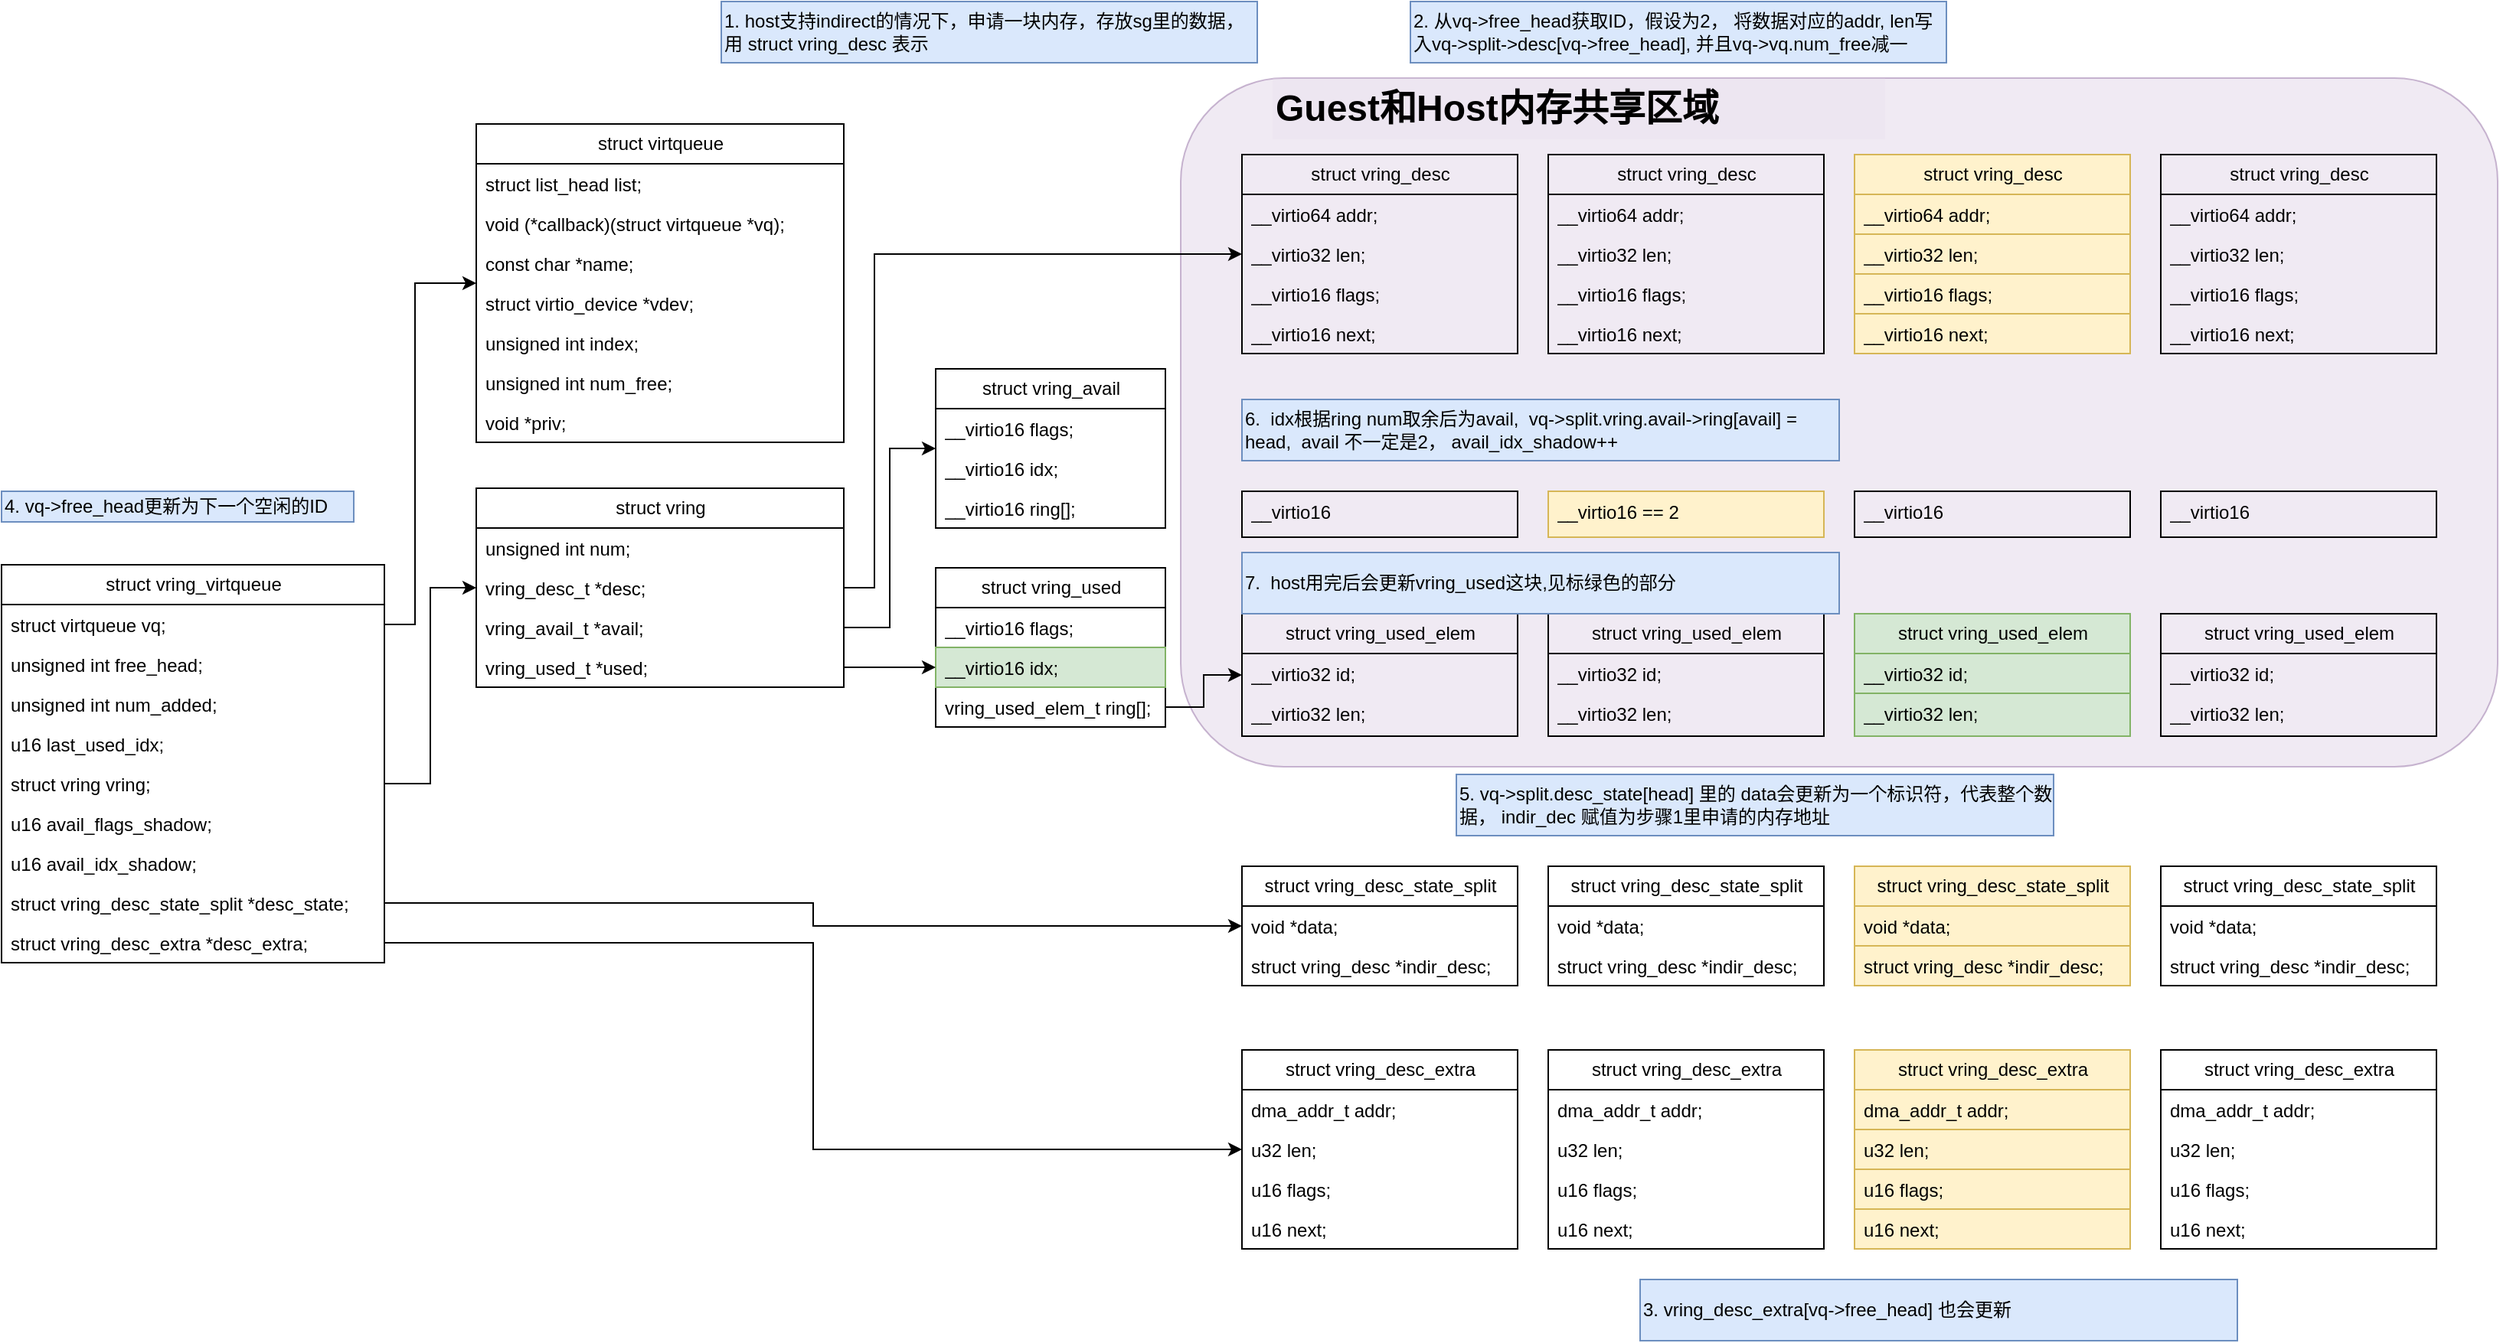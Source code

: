 <mxfile version="24.7.6" pages="4">
  <diagram id="-jLfQ7slzvdKgr4WXgr1" name="virtio-ring">
    <mxGraphModel dx="1290" dy="565" grid="1" gridSize="10" guides="0" tooltips="1" connect="1" arrows="1" fold="1" page="1" pageScale="1" pageWidth="827" pageHeight="1169" math="0" shadow="0">
      <root>
        <mxCell id="0" />
        <mxCell id="1" parent="0" />
        <mxCell id="Dz6zv1dIU6fOKr5c55Av-2" value="" style="rounded=1;whiteSpace=wrap;html=1;fillColor=#e1d5e7;strokeColor=#9673a6;shadow=0;glass=0;opacity=50;" parent="1" vertex="1">
          <mxGeometry x="840" y="130" width="860" height="450" as="geometry" />
        </mxCell>
        <mxCell id="WW9yn-ayeLjNd6kmA5_e-16" value="struct vring_virtqueue" style="swimlane;fontStyle=0;childLayout=stackLayout;horizontal=1;startSize=26;fillColor=none;horizontalStack=0;resizeParent=1;resizeParentMax=0;resizeLast=0;collapsible=1;marginBottom=0;html=1;" parent="1" vertex="1">
          <mxGeometry x="70" y="448" width="250" height="260" as="geometry" />
        </mxCell>
        <mxCell id="WW9yn-ayeLjNd6kmA5_e-17" value="struct virtqueue vq;" style="text;strokeColor=none;fillColor=none;align=left;verticalAlign=top;spacingLeft=4;spacingRight=4;overflow=hidden;rotatable=0;points=[[0,0.5],[1,0.5]];portConstraint=eastwest;whiteSpace=wrap;html=1;" parent="WW9yn-ayeLjNd6kmA5_e-16" vertex="1">
          <mxGeometry y="26" width="250" height="26" as="geometry" />
        </mxCell>
        <mxCell id="WW9yn-ayeLjNd6kmA5_e-18" value="unsigned int free_head;" style="text;strokeColor=none;fillColor=none;align=left;verticalAlign=top;spacingLeft=4;spacingRight=4;overflow=hidden;rotatable=0;points=[[0,0.5],[1,0.5]];portConstraint=eastwest;whiteSpace=wrap;html=1;" parent="WW9yn-ayeLjNd6kmA5_e-16" vertex="1">
          <mxGeometry y="52" width="250" height="26" as="geometry" />
        </mxCell>
        <mxCell id="WW9yn-ayeLjNd6kmA5_e-19" value="unsigned int num_added;" style="text;strokeColor=none;fillColor=none;align=left;verticalAlign=top;spacingLeft=4;spacingRight=4;overflow=hidden;rotatable=0;points=[[0,0.5],[1,0.5]];portConstraint=eastwest;whiteSpace=wrap;html=1;" parent="WW9yn-ayeLjNd6kmA5_e-16" vertex="1">
          <mxGeometry y="78" width="250" height="26" as="geometry" />
        </mxCell>
        <mxCell id="WW9yn-ayeLjNd6kmA5_e-26" value="u16 last_used_idx;" style="text;strokeColor=none;fillColor=none;align=left;verticalAlign=top;spacingLeft=4;spacingRight=4;overflow=hidden;rotatable=0;points=[[0,0.5],[1,0.5]];portConstraint=eastwest;whiteSpace=wrap;html=1;" parent="WW9yn-ayeLjNd6kmA5_e-16" vertex="1">
          <mxGeometry y="104" width="250" height="26" as="geometry" />
        </mxCell>
        <mxCell id="WW9yn-ayeLjNd6kmA5_e-25" value="struct vring vring;" style="text;strokeColor=none;fillColor=none;align=left;verticalAlign=top;spacingLeft=4;spacingRight=4;overflow=hidden;rotatable=0;points=[[0,0.5],[1,0.5]];portConstraint=eastwest;whiteSpace=wrap;html=1;" parent="WW9yn-ayeLjNd6kmA5_e-16" vertex="1">
          <mxGeometry y="130" width="250" height="26" as="geometry" />
        </mxCell>
        <mxCell id="WW9yn-ayeLjNd6kmA5_e-24" value="u16 avail_flags_shadow;" style="text;strokeColor=none;fillColor=none;align=left;verticalAlign=top;spacingLeft=4;spacingRight=4;overflow=hidden;rotatable=0;points=[[0,0.5],[1,0.5]];portConstraint=eastwest;whiteSpace=wrap;html=1;" parent="WW9yn-ayeLjNd6kmA5_e-16" vertex="1">
          <mxGeometry y="156" width="250" height="26" as="geometry" />
        </mxCell>
        <mxCell id="WW9yn-ayeLjNd6kmA5_e-23" value="u16 avail_idx_shadow;" style="text;strokeColor=none;fillColor=none;align=left;verticalAlign=top;spacingLeft=4;spacingRight=4;overflow=hidden;rotatable=0;points=[[0,0.5],[1,0.5]];portConstraint=eastwest;whiteSpace=wrap;html=1;" parent="WW9yn-ayeLjNd6kmA5_e-16" vertex="1">
          <mxGeometry y="182" width="250" height="26" as="geometry" />
        </mxCell>
        <mxCell id="WW9yn-ayeLjNd6kmA5_e-22" value="struct vring_desc_state_split *desc_state;" style="text;strokeColor=none;fillColor=none;align=left;verticalAlign=top;spacingLeft=4;spacingRight=4;overflow=hidden;rotatable=0;points=[[0,0.5],[1,0.5]];portConstraint=eastwest;whiteSpace=wrap;html=1;" parent="WW9yn-ayeLjNd6kmA5_e-16" vertex="1">
          <mxGeometry y="208" width="250" height="26" as="geometry" />
        </mxCell>
        <mxCell id="WW9yn-ayeLjNd6kmA5_e-21" value="struct vring_desc_extra *desc_extra;" style="text;strokeColor=none;fillColor=none;align=left;verticalAlign=top;spacingLeft=4;spacingRight=4;overflow=hidden;rotatable=0;points=[[0,0.5],[1,0.5]];portConstraint=eastwest;whiteSpace=wrap;html=1;" parent="WW9yn-ayeLjNd6kmA5_e-16" vertex="1">
          <mxGeometry y="234" width="250" height="26" as="geometry" />
        </mxCell>
        <mxCell id="WW9yn-ayeLjNd6kmA5_e-27" value="struct virtqueue" style="swimlane;fontStyle=0;childLayout=stackLayout;horizontal=1;startSize=26;fillColor=none;horizontalStack=0;resizeParent=1;resizeParentMax=0;resizeLast=0;collapsible=1;marginBottom=0;html=1;" parent="1" vertex="1">
          <mxGeometry x="380" y="160" width="240" height="208" as="geometry" />
        </mxCell>
        <mxCell id="WW9yn-ayeLjNd6kmA5_e-28" value="struct list_head list;" style="text;strokeColor=none;fillColor=none;align=left;verticalAlign=top;spacingLeft=4;spacingRight=4;overflow=hidden;rotatable=0;points=[[0,0.5],[1,0.5]];portConstraint=eastwest;whiteSpace=wrap;html=1;" parent="WW9yn-ayeLjNd6kmA5_e-27" vertex="1">
          <mxGeometry y="26" width="240" height="26" as="geometry" />
        </mxCell>
        <mxCell id="WW9yn-ayeLjNd6kmA5_e-29" value="void (*callback)(struct virtqueue *vq);" style="text;strokeColor=none;fillColor=none;align=left;verticalAlign=top;spacingLeft=4;spacingRight=4;overflow=hidden;rotatable=0;points=[[0,0.5],[1,0.5]];portConstraint=eastwest;whiteSpace=wrap;html=1;" parent="WW9yn-ayeLjNd6kmA5_e-27" vertex="1">
          <mxGeometry y="52" width="240" height="26" as="geometry" />
        </mxCell>
        <mxCell id="WW9yn-ayeLjNd6kmA5_e-30" value="const char *name;" style="text;strokeColor=none;fillColor=none;align=left;verticalAlign=top;spacingLeft=4;spacingRight=4;overflow=hidden;rotatable=0;points=[[0,0.5],[1,0.5]];portConstraint=eastwest;whiteSpace=wrap;html=1;" parent="WW9yn-ayeLjNd6kmA5_e-27" vertex="1">
          <mxGeometry y="78" width="240" height="26" as="geometry" />
        </mxCell>
        <mxCell id="WW9yn-ayeLjNd6kmA5_e-31" value="struct virtio_device *vdev;" style="text;strokeColor=none;fillColor=none;align=left;verticalAlign=top;spacingLeft=4;spacingRight=4;overflow=hidden;rotatable=0;points=[[0,0.5],[1,0.5]];portConstraint=eastwest;whiteSpace=wrap;html=1;" parent="WW9yn-ayeLjNd6kmA5_e-27" vertex="1">
          <mxGeometry y="104" width="240" height="26" as="geometry" />
        </mxCell>
        <mxCell id="WW9yn-ayeLjNd6kmA5_e-32" value="unsigned int index;" style="text;strokeColor=none;fillColor=none;align=left;verticalAlign=top;spacingLeft=4;spacingRight=4;overflow=hidden;rotatable=0;points=[[0,0.5],[1,0.5]];portConstraint=eastwest;whiteSpace=wrap;html=1;" parent="WW9yn-ayeLjNd6kmA5_e-27" vertex="1">
          <mxGeometry y="130" width="240" height="26" as="geometry" />
        </mxCell>
        <mxCell id="WW9yn-ayeLjNd6kmA5_e-33" value="unsigned int num_free;" style="text;strokeColor=none;fillColor=none;align=left;verticalAlign=top;spacingLeft=4;spacingRight=4;overflow=hidden;rotatable=0;points=[[0,0.5],[1,0.5]];portConstraint=eastwest;whiteSpace=wrap;html=1;" parent="WW9yn-ayeLjNd6kmA5_e-27" vertex="1">
          <mxGeometry y="156" width="240" height="26" as="geometry" />
        </mxCell>
        <mxCell id="WW9yn-ayeLjNd6kmA5_e-34" value="void *priv;" style="text;strokeColor=none;fillColor=none;align=left;verticalAlign=top;spacingLeft=4;spacingRight=4;overflow=hidden;rotatable=0;points=[[0,0.5],[1,0.5]];portConstraint=eastwest;whiteSpace=wrap;html=1;" parent="WW9yn-ayeLjNd6kmA5_e-27" vertex="1">
          <mxGeometry y="182" width="240" height="26" as="geometry" />
        </mxCell>
        <mxCell id="WW9yn-ayeLjNd6kmA5_e-39" style="edgeStyle=orthogonalEdgeStyle;rounded=0;orthogonalLoop=1;jettySize=auto;html=1;entryX=0;entryY=0.5;entryDx=0;entryDy=0;" parent="1" source="WW9yn-ayeLjNd6kmA5_e-17" target="WW9yn-ayeLjNd6kmA5_e-27" edge="1">
          <mxGeometry relative="1" as="geometry">
            <Array as="points">
              <mxPoint x="340" y="487" />
              <mxPoint x="340" y="264" />
            </Array>
          </mxGeometry>
        </mxCell>
        <mxCell id="WW9yn-ayeLjNd6kmA5_e-40" value="struct vring" style="swimlane;fontStyle=0;childLayout=stackLayout;horizontal=1;startSize=26;fillColor=none;horizontalStack=0;resizeParent=1;resizeParentMax=0;resizeLast=0;collapsible=1;marginBottom=0;html=1;" parent="1" vertex="1">
          <mxGeometry x="380" y="398" width="240" height="130" as="geometry" />
        </mxCell>
        <mxCell id="WW9yn-ayeLjNd6kmA5_e-41" value="unsigned int num;" style="text;strokeColor=none;fillColor=none;align=left;verticalAlign=top;spacingLeft=4;spacingRight=4;overflow=hidden;rotatable=0;points=[[0,0.5],[1,0.5]];portConstraint=eastwest;whiteSpace=wrap;html=1;" parent="WW9yn-ayeLjNd6kmA5_e-40" vertex="1">
          <mxGeometry y="26" width="240" height="26" as="geometry" />
        </mxCell>
        <mxCell id="WW9yn-ayeLjNd6kmA5_e-42" value="vring_desc_t *desc;" style="text;strokeColor=none;fillColor=none;align=left;verticalAlign=top;spacingLeft=4;spacingRight=4;overflow=hidden;rotatable=0;points=[[0,0.5],[1,0.5]];portConstraint=eastwest;whiteSpace=wrap;html=1;" parent="WW9yn-ayeLjNd6kmA5_e-40" vertex="1">
          <mxGeometry y="52" width="240" height="26" as="geometry" />
        </mxCell>
        <mxCell id="WW9yn-ayeLjNd6kmA5_e-43" value="vring_avail_t *avail;" style="text;strokeColor=none;fillColor=none;align=left;verticalAlign=top;spacingLeft=4;spacingRight=4;overflow=hidden;rotatable=0;points=[[0,0.5],[1,0.5]];portConstraint=eastwest;whiteSpace=wrap;html=1;" parent="WW9yn-ayeLjNd6kmA5_e-40" vertex="1">
          <mxGeometry y="78" width="240" height="26" as="geometry" />
        </mxCell>
        <mxCell id="WW9yn-ayeLjNd6kmA5_e-44" value="vring_used_t *used;" style="text;strokeColor=none;fillColor=none;align=left;verticalAlign=top;spacingLeft=4;spacingRight=4;overflow=hidden;rotatable=0;points=[[0,0.5],[1,0.5]];portConstraint=eastwest;whiteSpace=wrap;html=1;" parent="WW9yn-ayeLjNd6kmA5_e-40" vertex="1">
          <mxGeometry y="104" width="240" height="26" as="geometry" />
        </mxCell>
        <mxCell id="WW9yn-ayeLjNd6kmA5_e-48" value="struct vring_desc" style="swimlane;fontStyle=0;childLayout=stackLayout;horizontal=1;startSize=26;fillColor=none;horizontalStack=0;resizeParent=1;resizeParentMax=0;resizeLast=0;collapsible=1;marginBottom=0;html=1;" parent="1" vertex="1">
          <mxGeometry x="880" y="180" width="180" height="130" as="geometry" />
        </mxCell>
        <mxCell id="WW9yn-ayeLjNd6kmA5_e-49" value="__virtio64 addr;" style="text;strokeColor=none;fillColor=none;align=left;verticalAlign=top;spacingLeft=4;spacingRight=4;overflow=hidden;rotatable=0;points=[[0,0.5],[1,0.5]];portConstraint=eastwest;whiteSpace=wrap;html=1;" parent="WW9yn-ayeLjNd6kmA5_e-48" vertex="1">
          <mxGeometry y="26" width="180" height="26" as="geometry" />
        </mxCell>
        <mxCell id="WW9yn-ayeLjNd6kmA5_e-50" value="__virtio32 len;" style="text;strokeColor=none;fillColor=none;align=left;verticalAlign=top;spacingLeft=4;spacingRight=4;overflow=hidden;rotatable=0;points=[[0,0.5],[1,0.5]];portConstraint=eastwest;whiteSpace=wrap;html=1;" parent="WW9yn-ayeLjNd6kmA5_e-48" vertex="1">
          <mxGeometry y="52" width="180" height="26" as="geometry" />
        </mxCell>
        <mxCell id="WW9yn-ayeLjNd6kmA5_e-51" value="__virtio16 flags;" style="text;strokeColor=none;fillColor=none;align=left;verticalAlign=top;spacingLeft=4;spacingRight=4;overflow=hidden;rotatable=0;points=[[0,0.5],[1,0.5]];portConstraint=eastwest;whiteSpace=wrap;html=1;" parent="WW9yn-ayeLjNd6kmA5_e-48" vertex="1">
          <mxGeometry y="78" width="180" height="26" as="geometry" />
        </mxCell>
        <mxCell id="WW9yn-ayeLjNd6kmA5_e-52" value="__virtio16 next;" style="text;strokeColor=none;fillColor=none;align=left;verticalAlign=top;spacingLeft=4;spacingRight=4;overflow=hidden;rotatable=0;points=[[0,0.5],[1,0.5]];portConstraint=eastwest;whiteSpace=wrap;html=1;" parent="WW9yn-ayeLjNd6kmA5_e-48" vertex="1">
          <mxGeometry y="104" width="180" height="26" as="geometry" />
        </mxCell>
        <mxCell id="WW9yn-ayeLjNd6kmA5_e-53" value="struct vring_avail" style="swimlane;fontStyle=0;childLayout=stackLayout;horizontal=1;startSize=26;fillColor=none;horizontalStack=0;resizeParent=1;resizeParentMax=0;resizeLast=0;collapsible=1;marginBottom=0;html=1;" parent="1" vertex="1">
          <mxGeometry x="680" y="320" width="150" height="104" as="geometry" />
        </mxCell>
        <mxCell id="WW9yn-ayeLjNd6kmA5_e-54" value="__virtio16 flags;" style="text;strokeColor=none;fillColor=none;align=left;verticalAlign=top;spacingLeft=4;spacingRight=4;overflow=hidden;rotatable=0;points=[[0,0.5],[1,0.5]];portConstraint=eastwest;whiteSpace=wrap;html=1;" parent="WW9yn-ayeLjNd6kmA5_e-53" vertex="1">
          <mxGeometry y="26" width="150" height="26" as="geometry" />
        </mxCell>
        <mxCell id="WW9yn-ayeLjNd6kmA5_e-55" value="__virtio16 idx;" style="text;strokeColor=none;fillColor=none;align=left;verticalAlign=top;spacingLeft=4;spacingRight=4;overflow=hidden;rotatable=0;points=[[0,0.5],[1,0.5]];portConstraint=eastwest;whiteSpace=wrap;html=1;" parent="WW9yn-ayeLjNd6kmA5_e-53" vertex="1">
          <mxGeometry y="52" width="150" height="26" as="geometry" />
        </mxCell>
        <mxCell id="WW9yn-ayeLjNd6kmA5_e-56" value="__virtio16 ring[];" style="text;strokeColor=none;fillColor=none;align=left;verticalAlign=top;spacingLeft=4;spacingRight=4;overflow=hidden;rotatable=0;points=[[0,0.5],[1,0.5]];portConstraint=eastwest;whiteSpace=wrap;html=1;" parent="WW9yn-ayeLjNd6kmA5_e-53" vertex="1">
          <mxGeometry y="78" width="150" height="26" as="geometry" />
        </mxCell>
        <mxCell id="WW9yn-ayeLjNd6kmA5_e-58" value="struct vring_used" style="swimlane;fontStyle=0;childLayout=stackLayout;horizontal=1;startSize=26;fillColor=none;horizontalStack=0;resizeParent=1;resizeParentMax=0;resizeLast=0;collapsible=1;marginBottom=0;html=1;" parent="1" vertex="1">
          <mxGeometry x="680" y="450" width="150" height="104" as="geometry" />
        </mxCell>
        <mxCell id="WW9yn-ayeLjNd6kmA5_e-59" value="__virtio16 flags;" style="text;strokeColor=none;fillColor=none;align=left;verticalAlign=top;spacingLeft=4;spacingRight=4;overflow=hidden;rotatable=0;points=[[0,0.5],[1,0.5]];portConstraint=eastwest;whiteSpace=wrap;html=1;" parent="WW9yn-ayeLjNd6kmA5_e-58" vertex="1">
          <mxGeometry y="26" width="150" height="26" as="geometry" />
        </mxCell>
        <mxCell id="WW9yn-ayeLjNd6kmA5_e-60" value="__virtio16 idx;" style="text;strokeColor=#82b366;fillColor=#d5e8d4;align=left;verticalAlign=top;spacingLeft=4;spacingRight=4;overflow=hidden;rotatable=0;points=[[0,0.5],[1,0.5]];portConstraint=eastwest;whiteSpace=wrap;html=1;" parent="WW9yn-ayeLjNd6kmA5_e-58" vertex="1">
          <mxGeometry y="52" width="150" height="26" as="geometry" />
        </mxCell>
        <mxCell id="WW9yn-ayeLjNd6kmA5_e-61" value="vring_used_elem_t ring[];" style="text;strokeColor=none;fillColor=none;align=left;verticalAlign=top;spacingLeft=4;spacingRight=4;overflow=hidden;rotatable=0;points=[[0,0.5],[1,0.5]];portConstraint=eastwest;whiteSpace=wrap;html=1;" parent="WW9yn-ayeLjNd6kmA5_e-58" vertex="1">
          <mxGeometry y="78" width="150" height="26" as="geometry" />
        </mxCell>
        <mxCell id="WW9yn-ayeLjNd6kmA5_e-62" value="struct vring_used_elem" style="swimlane;fontStyle=0;childLayout=stackLayout;horizontal=1;startSize=26;fillColor=none;horizontalStack=0;resizeParent=1;resizeParentMax=0;resizeLast=0;collapsible=1;marginBottom=0;html=1;" parent="1" vertex="1">
          <mxGeometry x="880" y="480" width="180" height="80" as="geometry" />
        </mxCell>
        <mxCell id="WW9yn-ayeLjNd6kmA5_e-63" value="__virtio32 id;" style="text;strokeColor=none;fillColor=none;align=left;verticalAlign=top;spacingLeft=4;spacingRight=4;overflow=hidden;rotatable=0;points=[[0,0.5],[1,0.5]];portConstraint=eastwest;whiteSpace=wrap;html=1;" parent="WW9yn-ayeLjNd6kmA5_e-62" vertex="1">
          <mxGeometry y="26" width="180" height="26" as="geometry" />
        </mxCell>
        <mxCell id="WW9yn-ayeLjNd6kmA5_e-64" value="__virtio32 len;" style="text;strokeColor=none;fillColor=none;align=left;verticalAlign=top;spacingLeft=4;spacingRight=4;overflow=hidden;rotatable=0;points=[[0,0.5],[1,0.5]];portConstraint=eastwest;whiteSpace=wrap;html=1;" parent="WW9yn-ayeLjNd6kmA5_e-62" vertex="1">
          <mxGeometry y="52" width="180" height="28" as="geometry" />
        </mxCell>
        <mxCell id="WW9yn-ayeLjNd6kmA5_e-68" style="edgeStyle=orthogonalEdgeStyle;rounded=0;orthogonalLoop=1;jettySize=auto;html=1;entryX=0;entryY=0.5;entryDx=0;entryDy=0;" parent="1" source="WW9yn-ayeLjNd6kmA5_e-44" target="WW9yn-ayeLjNd6kmA5_e-60" edge="1">
          <mxGeometry relative="1" as="geometry" />
        </mxCell>
        <mxCell id="WW9yn-ayeLjNd6kmA5_e-70" style="edgeStyle=orthogonalEdgeStyle;rounded=0;orthogonalLoop=1;jettySize=auto;html=1;entryX=0;entryY=0.5;entryDx=0;entryDy=0;" parent="1" source="WW9yn-ayeLjNd6kmA5_e-61" target="WW9yn-ayeLjNd6kmA5_e-62" edge="1">
          <mxGeometry relative="1" as="geometry" />
        </mxCell>
        <mxCell id="WW9yn-ayeLjNd6kmA5_e-71" style="edgeStyle=orthogonalEdgeStyle;rounded=0;orthogonalLoop=1;jettySize=auto;html=1;entryX=0;entryY=0.5;entryDx=0;entryDy=0;" parent="1" source="WW9yn-ayeLjNd6kmA5_e-43" target="WW9yn-ayeLjNd6kmA5_e-53" edge="1">
          <mxGeometry relative="1" as="geometry" />
        </mxCell>
        <mxCell id="WW9yn-ayeLjNd6kmA5_e-72" style="edgeStyle=orthogonalEdgeStyle;rounded=0;orthogonalLoop=1;jettySize=auto;html=1;entryX=0;entryY=0.5;entryDx=0;entryDy=0;" parent="1" source="WW9yn-ayeLjNd6kmA5_e-25" target="WW9yn-ayeLjNd6kmA5_e-40" edge="1">
          <mxGeometry relative="1" as="geometry" />
        </mxCell>
        <mxCell id="WW9yn-ayeLjNd6kmA5_e-73" value="struct vring_desc_state_split" style="swimlane;fontStyle=0;childLayout=stackLayout;horizontal=1;startSize=26;fillColor=none;horizontalStack=0;resizeParent=1;resizeParentMax=0;resizeLast=0;collapsible=1;marginBottom=0;html=1;" parent="1" vertex="1">
          <mxGeometry x="880" y="645" width="180" height="78" as="geometry" />
        </mxCell>
        <mxCell id="WW9yn-ayeLjNd6kmA5_e-74" value="void *data;" style="text;strokeColor=none;fillColor=none;align=left;verticalAlign=top;spacingLeft=4;spacingRight=4;overflow=hidden;rotatable=0;points=[[0,0.5],[1,0.5]];portConstraint=eastwest;whiteSpace=wrap;html=1;" parent="WW9yn-ayeLjNd6kmA5_e-73" vertex="1">
          <mxGeometry y="26" width="180" height="26" as="geometry" />
        </mxCell>
        <mxCell id="WW9yn-ayeLjNd6kmA5_e-75" value="struct vring_desc *indir_desc;" style="text;strokeColor=none;fillColor=none;align=left;verticalAlign=top;spacingLeft=4;spacingRight=4;overflow=hidden;rotatable=0;points=[[0,0.5],[1,0.5]];portConstraint=eastwest;whiteSpace=wrap;html=1;" parent="WW9yn-ayeLjNd6kmA5_e-73" vertex="1">
          <mxGeometry y="52" width="180" height="26" as="geometry" />
        </mxCell>
        <mxCell id="WW9yn-ayeLjNd6kmA5_e-78" value="struct vring_desc_extra" style="swimlane;fontStyle=0;childLayout=stackLayout;horizontal=1;startSize=26;fillColor=none;horizontalStack=0;resizeParent=1;resizeParentMax=0;resizeLast=0;collapsible=1;marginBottom=0;html=1;" parent="1" vertex="1">
          <mxGeometry x="880" y="765" width="180" height="130" as="geometry" />
        </mxCell>
        <mxCell id="WW9yn-ayeLjNd6kmA5_e-79" value="dma_addr_t addr;" style="text;strokeColor=none;fillColor=none;align=left;verticalAlign=top;spacingLeft=4;spacingRight=4;overflow=hidden;rotatable=0;points=[[0,0.5],[1,0.5]];portConstraint=eastwest;whiteSpace=wrap;html=1;" parent="WW9yn-ayeLjNd6kmA5_e-78" vertex="1">
          <mxGeometry y="26" width="180" height="26" as="geometry" />
        </mxCell>
        <mxCell id="WW9yn-ayeLjNd6kmA5_e-80" value="u32 len;" style="text;strokeColor=none;fillColor=none;align=left;verticalAlign=top;spacingLeft=4;spacingRight=4;overflow=hidden;rotatable=0;points=[[0,0.5],[1,0.5]];portConstraint=eastwest;whiteSpace=wrap;html=1;" parent="WW9yn-ayeLjNd6kmA5_e-78" vertex="1">
          <mxGeometry y="52" width="180" height="26" as="geometry" />
        </mxCell>
        <mxCell id="WW9yn-ayeLjNd6kmA5_e-82" value="u16 flags;" style="text;strokeColor=none;fillColor=none;align=left;verticalAlign=top;spacingLeft=4;spacingRight=4;overflow=hidden;rotatable=0;points=[[0,0.5],[1,0.5]];portConstraint=eastwest;whiteSpace=wrap;html=1;" parent="WW9yn-ayeLjNd6kmA5_e-78" vertex="1">
          <mxGeometry y="78" width="180" height="26" as="geometry" />
        </mxCell>
        <mxCell id="WW9yn-ayeLjNd6kmA5_e-81" value="u16 next;" style="text;strokeColor=none;fillColor=none;align=left;verticalAlign=top;spacingLeft=4;spacingRight=4;overflow=hidden;rotatable=0;points=[[0,0.5],[1,0.5]];portConstraint=eastwest;whiteSpace=wrap;html=1;" parent="WW9yn-ayeLjNd6kmA5_e-78" vertex="1">
          <mxGeometry y="104" width="180" height="26" as="geometry" />
        </mxCell>
        <mxCell id="WW9yn-ayeLjNd6kmA5_e-83" style="edgeStyle=orthogonalEdgeStyle;rounded=0;orthogonalLoop=1;jettySize=auto;html=1;entryX=0;entryY=0.5;entryDx=0;entryDy=0;" parent="1" source="WW9yn-ayeLjNd6kmA5_e-22" target="WW9yn-ayeLjNd6kmA5_e-73" edge="1">
          <mxGeometry relative="1" as="geometry" />
        </mxCell>
        <mxCell id="WW9yn-ayeLjNd6kmA5_e-84" style="edgeStyle=orthogonalEdgeStyle;rounded=0;orthogonalLoop=1;jettySize=auto;html=1;exitX=1;exitY=0.5;exitDx=0;exitDy=0;entryX=0;entryY=0.5;entryDx=0;entryDy=0;" parent="1" source="WW9yn-ayeLjNd6kmA5_e-21" target="WW9yn-ayeLjNd6kmA5_e-78" edge="1">
          <mxGeometry relative="1" as="geometry" />
        </mxCell>
        <mxCell id="AeXR0JFETZoCt1f1PMJU-30" value="struct vring_desc" style="swimlane;fontStyle=0;childLayout=stackLayout;horizontal=1;startSize=26;fillColor=none;horizontalStack=0;resizeParent=1;resizeParentMax=0;resizeLast=0;collapsible=1;marginBottom=0;html=1;" parent="1" vertex="1">
          <mxGeometry x="1080" y="180" width="180" height="130" as="geometry" />
        </mxCell>
        <mxCell id="AeXR0JFETZoCt1f1PMJU-31" value="__virtio64 addr;" style="text;strokeColor=none;fillColor=none;align=left;verticalAlign=top;spacingLeft=4;spacingRight=4;overflow=hidden;rotatable=0;points=[[0,0.5],[1,0.5]];portConstraint=eastwest;whiteSpace=wrap;html=1;" parent="AeXR0JFETZoCt1f1PMJU-30" vertex="1">
          <mxGeometry y="26" width="180" height="26" as="geometry" />
        </mxCell>
        <mxCell id="AeXR0JFETZoCt1f1PMJU-32" value="__virtio32 len;" style="text;strokeColor=none;fillColor=none;align=left;verticalAlign=top;spacingLeft=4;spacingRight=4;overflow=hidden;rotatable=0;points=[[0,0.5],[1,0.5]];portConstraint=eastwest;whiteSpace=wrap;html=1;" parent="AeXR0JFETZoCt1f1PMJU-30" vertex="1">
          <mxGeometry y="52" width="180" height="26" as="geometry" />
        </mxCell>
        <mxCell id="AeXR0JFETZoCt1f1PMJU-33" value="__virtio16 flags;" style="text;strokeColor=none;fillColor=none;align=left;verticalAlign=top;spacingLeft=4;spacingRight=4;overflow=hidden;rotatable=0;points=[[0,0.5],[1,0.5]];portConstraint=eastwest;whiteSpace=wrap;html=1;" parent="AeXR0JFETZoCt1f1PMJU-30" vertex="1">
          <mxGeometry y="78" width="180" height="26" as="geometry" />
        </mxCell>
        <mxCell id="AeXR0JFETZoCt1f1PMJU-34" value="__virtio16 next;" style="text;strokeColor=none;fillColor=none;align=left;verticalAlign=top;spacingLeft=4;spacingRight=4;overflow=hidden;rotatable=0;points=[[0,0.5],[1,0.5]];portConstraint=eastwest;whiteSpace=wrap;html=1;" parent="AeXR0JFETZoCt1f1PMJU-30" vertex="1">
          <mxGeometry y="104" width="180" height="26" as="geometry" />
        </mxCell>
        <mxCell id="AeXR0JFETZoCt1f1PMJU-35" value="struct vring_desc" style="swimlane;fontStyle=0;childLayout=stackLayout;horizontal=1;startSize=26;fillColor=#fff2cc;horizontalStack=0;resizeParent=1;resizeParentMax=0;resizeLast=0;collapsible=1;marginBottom=0;html=1;strokeColor=#d6b656;" parent="1" vertex="1">
          <mxGeometry x="1280" y="180" width="180" height="130" as="geometry" />
        </mxCell>
        <mxCell id="AeXR0JFETZoCt1f1PMJU-36" value="__virtio64 addr;" style="text;strokeColor=#d6b656;fillColor=#fff2cc;align=left;verticalAlign=top;spacingLeft=4;spacingRight=4;overflow=hidden;rotatable=0;points=[[0,0.5],[1,0.5]];portConstraint=eastwest;whiteSpace=wrap;html=1;" parent="AeXR0JFETZoCt1f1PMJU-35" vertex="1">
          <mxGeometry y="26" width="180" height="26" as="geometry" />
        </mxCell>
        <mxCell id="AeXR0JFETZoCt1f1PMJU-37" value="__virtio32 len;" style="text;strokeColor=#d6b656;fillColor=#fff2cc;align=left;verticalAlign=top;spacingLeft=4;spacingRight=4;overflow=hidden;rotatable=0;points=[[0,0.5],[1,0.5]];portConstraint=eastwest;whiteSpace=wrap;html=1;" parent="AeXR0JFETZoCt1f1PMJU-35" vertex="1">
          <mxGeometry y="52" width="180" height="26" as="geometry" />
        </mxCell>
        <mxCell id="AeXR0JFETZoCt1f1PMJU-38" value="__virtio16 flags;" style="text;strokeColor=#d6b656;fillColor=#fff2cc;align=left;verticalAlign=top;spacingLeft=4;spacingRight=4;overflow=hidden;rotatable=0;points=[[0,0.5],[1,0.5]];portConstraint=eastwest;whiteSpace=wrap;html=1;" parent="AeXR0JFETZoCt1f1PMJU-35" vertex="1">
          <mxGeometry y="78" width="180" height="26" as="geometry" />
        </mxCell>
        <mxCell id="AeXR0JFETZoCt1f1PMJU-39" value="__virtio16 next;" style="text;strokeColor=#d6b656;fillColor=#fff2cc;align=left;verticalAlign=top;spacingLeft=4;spacingRight=4;overflow=hidden;rotatable=0;points=[[0,0.5],[1,0.5]];portConstraint=eastwest;whiteSpace=wrap;html=1;" parent="AeXR0JFETZoCt1f1PMJU-35" vertex="1">
          <mxGeometry y="104" width="180" height="26" as="geometry" />
        </mxCell>
        <mxCell id="AeXR0JFETZoCt1f1PMJU-40" value="struct vring_desc" style="swimlane;fontStyle=0;childLayout=stackLayout;horizontal=1;startSize=26;fillColor=none;horizontalStack=0;resizeParent=1;resizeParentMax=0;resizeLast=0;collapsible=1;marginBottom=0;html=1;" parent="1" vertex="1">
          <mxGeometry x="1480" y="180" width="180" height="130" as="geometry" />
        </mxCell>
        <mxCell id="AeXR0JFETZoCt1f1PMJU-41" value="__virtio64 addr;" style="text;strokeColor=none;fillColor=none;align=left;verticalAlign=top;spacingLeft=4;spacingRight=4;overflow=hidden;rotatable=0;points=[[0,0.5],[1,0.5]];portConstraint=eastwest;whiteSpace=wrap;html=1;" parent="AeXR0JFETZoCt1f1PMJU-40" vertex="1">
          <mxGeometry y="26" width="180" height="26" as="geometry" />
        </mxCell>
        <mxCell id="AeXR0JFETZoCt1f1PMJU-42" value="__virtio32 len;" style="text;strokeColor=none;fillColor=none;align=left;verticalAlign=top;spacingLeft=4;spacingRight=4;overflow=hidden;rotatable=0;points=[[0,0.5],[1,0.5]];portConstraint=eastwest;whiteSpace=wrap;html=1;" parent="AeXR0JFETZoCt1f1PMJU-40" vertex="1">
          <mxGeometry y="52" width="180" height="26" as="geometry" />
        </mxCell>
        <mxCell id="AeXR0JFETZoCt1f1PMJU-43" value="__virtio16 flags;" style="text;strokeColor=none;fillColor=none;align=left;verticalAlign=top;spacingLeft=4;spacingRight=4;overflow=hidden;rotatable=0;points=[[0,0.5],[1,0.5]];portConstraint=eastwest;whiteSpace=wrap;html=1;" parent="AeXR0JFETZoCt1f1PMJU-40" vertex="1">
          <mxGeometry y="78" width="180" height="26" as="geometry" />
        </mxCell>
        <mxCell id="AeXR0JFETZoCt1f1PMJU-44" value="__virtio16 next;" style="text;strokeColor=none;fillColor=none;align=left;verticalAlign=top;spacingLeft=4;spacingRight=4;overflow=hidden;rotatable=0;points=[[0,0.5],[1,0.5]];portConstraint=eastwest;whiteSpace=wrap;html=1;" parent="AeXR0JFETZoCt1f1PMJU-40" vertex="1">
          <mxGeometry y="104" width="180" height="26" as="geometry" />
        </mxCell>
        <mxCell id="AeXR0JFETZoCt1f1PMJU-45" value="struct vring_used_elem" style="swimlane;fontStyle=0;childLayout=stackLayout;horizontal=1;startSize=26;fillColor=none;horizontalStack=0;resizeParent=1;resizeParentMax=0;resizeLast=0;collapsible=1;marginBottom=0;html=1;" parent="1" vertex="1">
          <mxGeometry x="1080" y="480" width="180" height="80" as="geometry" />
        </mxCell>
        <mxCell id="AeXR0JFETZoCt1f1PMJU-46" value="__virtio32 id;" style="text;strokeColor=none;fillColor=none;align=left;verticalAlign=top;spacingLeft=4;spacingRight=4;overflow=hidden;rotatable=0;points=[[0,0.5],[1,0.5]];portConstraint=eastwest;whiteSpace=wrap;html=1;" parent="AeXR0JFETZoCt1f1PMJU-45" vertex="1">
          <mxGeometry y="26" width="180" height="26" as="geometry" />
        </mxCell>
        <mxCell id="AeXR0JFETZoCt1f1PMJU-47" value="__virtio32 len;" style="text;strokeColor=none;fillColor=none;align=left;verticalAlign=top;spacingLeft=4;spacingRight=4;overflow=hidden;rotatable=0;points=[[0,0.5],[1,0.5]];portConstraint=eastwest;whiteSpace=wrap;html=1;" parent="AeXR0JFETZoCt1f1PMJU-45" vertex="1">
          <mxGeometry y="52" width="180" height="28" as="geometry" />
        </mxCell>
        <mxCell id="AeXR0JFETZoCt1f1PMJU-48" value="struct vring_used_elem" style="swimlane;fontStyle=0;childLayout=stackLayout;horizontal=1;startSize=26;fillColor=#d5e8d4;horizontalStack=0;resizeParent=1;resizeParentMax=0;resizeLast=0;collapsible=1;marginBottom=0;html=1;strokeColor=#82b366;" parent="1" vertex="1">
          <mxGeometry x="1280" y="480" width="180" height="80" as="geometry" />
        </mxCell>
        <mxCell id="AeXR0JFETZoCt1f1PMJU-49" value="__virtio32 id;" style="text;strokeColor=#82b366;fillColor=#d5e8d4;align=left;verticalAlign=top;spacingLeft=4;spacingRight=4;overflow=hidden;rotatable=0;points=[[0,0.5],[1,0.5]];portConstraint=eastwest;whiteSpace=wrap;html=1;" parent="AeXR0JFETZoCt1f1PMJU-48" vertex="1">
          <mxGeometry y="26" width="180" height="26" as="geometry" />
        </mxCell>
        <mxCell id="AeXR0JFETZoCt1f1PMJU-50" value="__virtio32 len;" style="text;strokeColor=#82b366;fillColor=#d5e8d4;align=left;verticalAlign=top;spacingLeft=4;spacingRight=4;overflow=hidden;rotatable=0;points=[[0,0.5],[1,0.5]];portConstraint=eastwest;whiteSpace=wrap;html=1;" parent="AeXR0JFETZoCt1f1PMJU-48" vertex="1">
          <mxGeometry y="52" width="180" height="28" as="geometry" />
        </mxCell>
        <mxCell id="AeXR0JFETZoCt1f1PMJU-51" value="struct vring_used_elem" style="swimlane;fontStyle=0;childLayout=stackLayout;horizontal=1;startSize=26;fillColor=none;horizontalStack=0;resizeParent=1;resizeParentMax=0;resizeLast=0;collapsible=1;marginBottom=0;html=1;" parent="1" vertex="1">
          <mxGeometry x="1480" y="480" width="180" height="80" as="geometry" />
        </mxCell>
        <mxCell id="AeXR0JFETZoCt1f1PMJU-52" value="__virtio32 id;" style="text;strokeColor=none;fillColor=none;align=left;verticalAlign=top;spacingLeft=4;spacingRight=4;overflow=hidden;rotatable=0;points=[[0,0.5],[1,0.5]];portConstraint=eastwest;whiteSpace=wrap;html=1;" parent="AeXR0JFETZoCt1f1PMJU-51" vertex="1">
          <mxGeometry y="26" width="180" height="26" as="geometry" />
        </mxCell>
        <mxCell id="AeXR0JFETZoCt1f1PMJU-53" value="__virtio32 len;" style="text;strokeColor=none;fillColor=none;align=left;verticalAlign=top;spacingLeft=4;spacingRight=4;overflow=hidden;rotatable=0;points=[[0,0.5],[1,0.5]];portConstraint=eastwest;whiteSpace=wrap;html=1;" parent="AeXR0JFETZoCt1f1PMJU-51" vertex="1">
          <mxGeometry y="52" width="180" height="28" as="geometry" />
        </mxCell>
        <mxCell id="AeXR0JFETZoCt1f1PMJU-54" value="struct vring_desc_state_split" style="swimlane;fontStyle=0;childLayout=stackLayout;horizontal=1;startSize=26;fillColor=none;horizontalStack=0;resizeParent=1;resizeParentMax=0;resizeLast=0;collapsible=1;marginBottom=0;html=1;" parent="1" vertex="1">
          <mxGeometry x="1080" y="645" width="180" height="78" as="geometry" />
        </mxCell>
        <mxCell id="AeXR0JFETZoCt1f1PMJU-55" value="void *data;" style="text;strokeColor=none;fillColor=none;align=left;verticalAlign=top;spacingLeft=4;spacingRight=4;overflow=hidden;rotatable=0;points=[[0,0.5],[1,0.5]];portConstraint=eastwest;whiteSpace=wrap;html=1;" parent="AeXR0JFETZoCt1f1PMJU-54" vertex="1">
          <mxGeometry y="26" width="180" height="26" as="geometry" />
        </mxCell>
        <mxCell id="AeXR0JFETZoCt1f1PMJU-56" value="struct vring_desc *indir_desc;" style="text;strokeColor=none;fillColor=none;align=left;verticalAlign=top;spacingLeft=4;spacingRight=4;overflow=hidden;rotatable=0;points=[[0,0.5],[1,0.5]];portConstraint=eastwest;whiteSpace=wrap;html=1;" parent="AeXR0JFETZoCt1f1PMJU-54" vertex="1">
          <mxGeometry y="52" width="180" height="26" as="geometry" />
        </mxCell>
        <mxCell id="AeXR0JFETZoCt1f1PMJU-62" value="struct vring_desc_state_split" style="swimlane;fontStyle=0;childLayout=stackLayout;horizontal=1;startSize=26;fillColor=#fff2cc;horizontalStack=0;resizeParent=1;resizeParentMax=0;resizeLast=0;collapsible=1;marginBottom=0;html=1;strokeColor=#d6b656;" parent="1" vertex="1">
          <mxGeometry x="1280" y="645" width="180" height="78" as="geometry" />
        </mxCell>
        <mxCell id="AeXR0JFETZoCt1f1PMJU-63" value="void *data;" style="text;strokeColor=#d6b656;fillColor=#fff2cc;align=left;verticalAlign=top;spacingLeft=4;spacingRight=4;overflow=hidden;rotatable=0;points=[[0,0.5],[1,0.5]];portConstraint=eastwest;whiteSpace=wrap;html=1;" parent="AeXR0JFETZoCt1f1PMJU-62" vertex="1">
          <mxGeometry y="26" width="180" height="26" as="geometry" />
        </mxCell>
        <mxCell id="AeXR0JFETZoCt1f1PMJU-64" value="struct vring_desc *indir_desc;" style="text;strokeColor=#d6b656;fillColor=#fff2cc;align=left;verticalAlign=top;spacingLeft=4;spacingRight=4;overflow=hidden;rotatable=0;points=[[0,0.5],[1,0.5]];portConstraint=eastwest;whiteSpace=wrap;html=1;" parent="AeXR0JFETZoCt1f1PMJU-62" vertex="1">
          <mxGeometry y="52" width="180" height="26" as="geometry" />
        </mxCell>
        <mxCell id="AeXR0JFETZoCt1f1PMJU-65" value="struct vring_desc_state_split" style="swimlane;fontStyle=0;childLayout=stackLayout;horizontal=1;startSize=26;fillColor=none;horizontalStack=0;resizeParent=1;resizeParentMax=0;resizeLast=0;collapsible=1;marginBottom=0;html=1;" parent="1" vertex="1">
          <mxGeometry x="1480" y="645" width="180" height="78" as="geometry" />
        </mxCell>
        <mxCell id="AeXR0JFETZoCt1f1PMJU-66" value="void *data;" style="text;strokeColor=none;fillColor=none;align=left;verticalAlign=top;spacingLeft=4;spacingRight=4;overflow=hidden;rotatable=0;points=[[0,0.5],[1,0.5]];portConstraint=eastwest;whiteSpace=wrap;html=1;" parent="AeXR0JFETZoCt1f1PMJU-65" vertex="1">
          <mxGeometry y="26" width="180" height="26" as="geometry" />
        </mxCell>
        <mxCell id="AeXR0JFETZoCt1f1PMJU-67" value="struct vring_desc *indir_desc;" style="text;strokeColor=none;fillColor=none;align=left;verticalAlign=top;spacingLeft=4;spacingRight=4;overflow=hidden;rotatable=0;points=[[0,0.5],[1,0.5]];portConstraint=eastwest;whiteSpace=wrap;html=1;" parent="AeXR0JFETZoCt1f1PMJU-65" vertex="1">
          <mxGeometry y="52" width="180" height="26" as="geometry" />
        </mxCell>
        <mxCell id="AeXR0JFETZoCt1f1PMJU-68" value="struct vring_desc_extra" style="swimlane;fontStyle=0;childLayout=stackLayout;horizontal=1;startSize=26;fillColor=none;horizontalStack=0;resizeParent=1;resizeParentMax=0;resizeLast=0;collapsible=1;marginBottom=0;html=1;" parent="1" vertex="1">
          <mxGeometry x="1080" y="765" width="180" height="130" as="geometry" />
        </mxCell>
        <mxCell id="AeXR0JFETZoCt1f1PMJU-69" value="dma_addr_t addr;" style="text;strokeColor=none;fillColor=none;align=left;verticalAlign=top;spacingLeft=4;spacingRight=4;overflow=hidden;rotatable=0;points=[[0,0.5],[1,0.5]];portConstraint=eastwest;whiteSpace=wrap;html=1;" parent="AeXR0JFETZoCt1f1PMJU-68" vertex="1">
          <mxGeometry y="26" width="180" height="26" as="geometry" />
        </mxCell>
        <mxCell id="AeXR0JFETZoCt1f1PMJU-70" value="u32 len;" style="text;strokeColor=none;fillColor=none;align=left;verticalAlign=top;spacingLeft=4;spacingRight=4;overflow=hidden;rotatable=0;points=[[0,0.5],[1,0.5]];portConstraint=eastwest;whiteSpace=wrap;html=1;" parent="AeXR0JFETZoCt1f1PMJU-68" vertex="1">
          <mxGeometry y="52" width="180" height="26" as="geometry" />
        </mxCell>
        <mxCell id="AeXR0JFETZoCt1f1PMJU-71" value="u16 flags;" style="text;strokeColor=none;fillColor=none;align=left;verticalAlign=top;spacingLeft=4;spacingRight=4;overflow=hidden;rotatable=0;points=[[0,0.5],[1,0.5]];portConstraint=eastwest;whiteSpace=wrap;html=1;" parent="AeXR0JFETZoCt1f1PMJU-68" vertex="1">
          <mxGeometry y="78" width="180" height="26" as="geometry" />
        </mxCell>
        <mxCell id="AeXR0JFETZoCt1f1PMJU-72" value="u16 next;" style="text;strokeColor=none;fillColor=none;align=left;verticalAlign=top;spacingLeft=4;spacingRight=4;overflow=hidden;rotatable=0;points=[[0,0.5],[1,0.5]];portConstraint=eastwest;whiteSpace=wrap;html=1;" parent="AeXR0JFETZoCt1f1PMJU-68" vertex="1">
          <mxGeometry y="104" width="180" height="26" as="geometry" />
        </mxCell>
        <mxCell id="AeXR0JFETZoCt1f1PMJU-73" value="struct vring_desc_extra" style="swimlane;fontStyle=0;childLayout=stackLayout;horizontal=1;startSize=26;fillColor=#fff2cc;horizontalStack=0;resizeParent=1;resizeParentMax=0;resizeLast=0;collapsible=1;marginBottom=0;html=1;strokeColor=#d6b656;" parent="1" vertex="1">
          <mxGeometry x="1280" y="765" width="180" height="130" as="geometry" />
        </mxCell>
        <mxCell id="AeXR0JFETZoCt1f1PMJU-74" value="dma_addr_t addr;" style="text;strokeColor=#d6b656;fillColor=#fff2cc;align=left;verticalAlign=top;spacingLeft=4;spacingRight=4;overflow=hidden;rotatable=0;points=[[0,0.5],[1,0.5]];portConstraint=eastwest;whiteSpace=wrap;html=1;" parent="AeXR0JFETZoCt1f1PMJU-73" vertex="1">
          <mxGeometry y="26" width="180" height="26" as="geometry" />
        </mxCell>
        <mxCell id="AeXR0JFETZoCt1f1PMJU-75" value="u32 len;" style="text;strokeColor=#d6b656;fillColor=#fff2cc;align=left;verticalAlign=top;spacingLeft=4;spacingRight=4;overflow=hidden;rotatable=0;points=[[0,0.5],[1,0.5]];portConstraint=eastwest;whiteSpace=wrap;html=1;" parent="AeXR0JFETZoCt1f1PMJU-73" vertex="1">
          <mxGeometry y="52" width="180" height="26" as="geometry" />
        </mxCell>
        <mxCell id="AeXR0JFETZoCt1f1PMJU-76" value="u16 flags;" style="text;strokeColor=#d6b656;fillColor=#fff2cc;align=left;verticalAlign=top;spacingLeft=4;spacingRight=4;overflow=hidden;rotatable=0;points=[[0,0.5],[1,0.5]];portConstraint=eastwest;whiteSpace=wrap;html=1;" parent="AeXR0JFETZoCt1f1PMJU-73" vertex="1">
          <mxGeometry y="78" width="180" height="26" as="geometry" />
        </mxCell>
        <mxCell id="AeXR0JFETZoCt1f1PMJU-77" value="u16 next;" style="text;strokeColor=#d6b656;fillColor=#fff2cc;align=left;verticalAlign=top;spacingLeft=4;spacingRight=4;overflow=hidden;rotatable=0;points=[[0,0.5],[1,0.5]];portConstraint=eastwest;whiteSpace=wrap;html=1;" parent="AeXR0JFETZoCt1f1PMJU-73" vertex="1">
          <mxGeometry y="104" width="180" height="26" as="geometry" />
        </mxCell>
        <mxCell id="AeXR0JFETZoCt1f1PMJU-78" value="struct vring_desc_extra" style="swimlane;fontStyle=0;childLayout=stackLayout;horizontal=1;startSize=26;fillColor=none;horizontalStack=0;resizeParent=1;resizeParentMax=0;resizeLast=0;collapsible=1;marginBottom=0;html=1;" parent="1" vertex="1">
          <mxGeometry x="1480" y="765" width="180" height="130" as="geometry" />
        </mxCell>
        <mxCell id="AeXR0JFETZoCt1f1PMJU-79" value="dma_addr_t addr;" style="text;strokeColor=none;fillColor=none;align=left;verticalAlign=top;spacingLeft=4;spacingRight=4;overflow=hidden;rotatable=0;points=[[0,0.5],[1,0.5]];portConstraint=eastwest;whiteSpace=wrap;html=1;" parent="AeXR0JFETZoCt1f1PMJU-78" vertex="1">
          <mxGeometry y="26" width="180" height="26" as="geometry" />
        </mxCell>
        <mxCell id="AeXR0JFETZoCt1f1PMJU-80" value="u32 len;" style="text;strokeColor=none;fillColor=none;align=left;verticalAlign=top;spacingLeft=4;spacingRight=4;overflow=hidden;rotatable=0;points=[[0,0.5],[1,0.5]];portConstraint=eastwest;whiteSpace=wrap;html=1;" parent="AeXR0JFETZoCt1f1PMJU-78" vertex="1">
          <mxGeometry y="52" width="180" height="26" as="geometry" />
        </mxCell>
        <mxCell id="AeXR0JFETZoCt1f1PMJU-81" value="u16 flags;" style="text;strokeColor=none;fillColor=none;align=left;verticalAlign=top;spacingLeft=4;spacingRight=4;overflow=hidden;rotatable=0;points=[[0,0.5],[1,0.5]];portConstraint=eastwest;whiteSpace=wrap;html=1;" parent="AeXR0JFETZoCt1f1PMJU-78" vertex="1">
          <mxGeometry y="78" width="180" height="26" as="geometry" />
        </mxCell>
        <mxCell id="AeXR0JFETZoCt1f1PMJU-82" value="u16 next;" style="text;strokeColor=none;fillColor=none;align=left;verticalAlign=top;spacingLeft=4;spacingRight=4;overflow=hidden;rotatable=0;points=[[0,0.5],[1,0.5]];portConstraint=eastwest;whiteSpace=wrap;html=1;" parent="AeXR0JFETZoCt1f1PMJU-78" vertex="1">
          <mxGeometry y="104" width="180" height="26" as="geometry" />
        </mxCell>
        <mxCell id="AeXR0JFETZoCt1f1PMJU-83" value="2. 从vq-&amp;gt;free_head获取ID，假设为2， 将数据对应的addr, len写入vq-&amp;gt;split-&amp;gt;desc[vq-&amp;gt;free_head], 并且vq-&amp;gt;vq.num_free减一&amp;nbsp; &amp;nbsp; &amp;nbsp;&amp;nbsp;" style="rounded=0;whiteSpace=wrap;html=1;align=left;fillColor=#dae8fc;strokeColor=#6c8ebf;" parent="1" vertex="1">
          <mxGeometry x="990" y="80" width="350" height="40" as="geometry" />
        </mxCell>
        <mxCell id="AeXR0JFETZoCt1f1PMJU-84" value="1. host支持indirect的情况下，申请一块内存，存放sg里的数据， 用 struct vring_desc 表示" style="rounded=0;whiteSpace=wrap;html=1;align=left;fillColor=#dae8fc;strokeColor=#6c8ebf;" parent="1" vertex="1">
          <mxGeometry x="540" y="80" width="350" height="40" as="geometry" />
        </mxCell>
        <mxCell id="AeXR0JFETZoCt1f1PMJU-85" value="3. vring_desc_extra[vq-&amp;gt;free_head] 也会更新" style="rounded=0;whiteSpace=wrap;html=1;align=left;fillColor=#dae8fc;strokeColor=#6c8ebf;" parent="1" vertex="1">
          <mxGeometry x="1140" y="915" width="390" height="40" as="geometry" />
        </mxCell>
        <mxCell id="AeXR0JFETZoCt1f1PMJU-86" value="4. vq-&amp;gt;free_head更新为下一个空闲的ID" style="rounded=0;whiteSpace=wrap;html=1;align=left;fillColor=#dae8fc;strokeColor=#6c8ebf;" parent="1" vertex="1">
          <mxGeometry x="70" y="400" width="230" height="20" as="geometry" />
        </mxCell>
        <mxCell id="AeXR0JFETZoCt1f1PMJU-87" value="5. vq-&amp;gt;split.desc_state[head] 里的 data会更新为一个标识符，代表整个数据， indir_dec 赋值为步骤1里申请的内存地址" style="rounded=0;whiteSpace=wrap;html=1;align=left;fillColor=#dae8fc;strokeColor=#6c8ebf;" parent="1" vertex="1">
          <mxGeometry x="1020" y="585" width="390" height="40" as="geometry" />
        </mxCell>
        <mxCell id="AeXR0JFETZoCt1f1PMJU-88" value="__virtio16" style="text;strokeColor=default;fillColor=none;align=left;verticalAlign=top;spacingLeft=4;spacingRight=4;overflow=hidden;rotatable=0;points=[[0,0.5],[1,0.5]];portConstraint=eastwest;whiteSpace=wrap;html=1;" parent="1" vertex="1">
          <mxGeometry x="880" y="400" width="180" height="30" as="geometry" />
        </mxCell>
        <mxCell id="AeXR0JFETZoCt1f1PMJU-90" value="__virtio16 == 2" style="text;strokeColor=#d6b656;fillColor=#fff2cc;align=left;verticalAlign=top;spacingLeft=4;spacingRight=4;overflow=hidden;rotatable=0;points=[[0,0.5],[1,0.5]];portConstraint=eastwest;whiteSpace=wrap;html=1;" parent="1" vertex="1">
          <mxGeometry x="1080" y="400" width="180" height="30" as="geometry" />
        </mxCell>
        <mxCell id="AeXR0JFETZoCt1f1PMJU-91" value="__virtio16" style="text;strokeColor=default;fillColor=none;align=left;verticalAlign=top;spacingLeft=4;spacingRight=4;overflow=hidden;rotatable=0;points=[[0,0.5],[1,0.5]];portConstraint=eastwest;whiteSpace=wrap;html=1;" parent="1" vertex="1">
          <mxGeometry x="1280" y="400" width="180" height="30" as="geometry" />
        </mxCell>
        <mxCell id="AeXR0JFETZoCt1f1PMJU-92" value="__virtio16" style="text;strokeColor=default;fillColor=none;align=left;verticalAlign=top;spacingLeft=4;spacingRight=4;overflow=hidden;rotatable=0;points=[[0,0.5],[1,0.5]];portConstraint=eastwest;whiteSpace=wrap;html=1;" parent="1" vertex="1">
          <mxGeometry x="1480" y="400" width="180" height="30" as="geometry" />
        </mxCell>
        <mxCell id="AeXR0JFETZoCt1f1PMJU-93" value="6.&amp;nbsp; idx根据ring num取余后为avail,&amp;nbsp; vq-&amp;gt;split.vring.avail-&amp;gt;ring[avail] = head,&amp;nbsp; avail 不一定是2， avail_idx_shadow++" style="rounded=0;whiteSpace=wrap;html=1;align=left;fillColor=#dae8fc;strokeColor=#6c8ebf;" parent="1" vertex="1">
          <mxGeometry x="880" y="340" width="390" height="40" as="geometry" />
        </mxCell>
        <mxCell id="xqKUdLDHNPwFl9tLJjgJ-1" value="7.&amp;nbsp; host用完后会更新vring_used这块,见标绿色的部分" style="rounded=0;whiteSpace=wrap;html=1;align=left;fillColor=#dae8fc;strokeColor=#6c8ebf;" parent="1" vertex="1">
          <mxGeometry x="880" y="440" width="390" height="40" as="geometry" />
        </mxCell>
        <mxCell id="Dz6zv1dIU6fOKr5c55Av-1" style="edgeStyle=orthogonalEdgeStyle;rounded=0;orthogonalLoop=1;jettySize=auto;html=1;entryX=0;entryY=0.5;entryDx=0;entryDy=0;" parent="1" source="WW9yn-ayeLjNd6kmA5_e-42" target="WW9yn-ayeLjNd6kmA5_e-48" edge="1">
          <mxGeometry relative="1" as="geometry">
            <Array as="points">
              <mxPoint x="640" y="463" />
              <mxPoint x="640" y="245" />
            </Array>
          </mxGeometry>
        </mxCell>
        <mxCell id="Dz6zv1dIU6fOKr5c55Av-3" value="Guest和Host内存共享区域" style="rounded=0;whiteSpace=wrap;html=1;align=left;fillColor=#e1d5e7;strokeColor=none;opacity=20;fontStyle=1;fontSize=24;" parent="1" vertex="1">
          <mxGeometry x="900" y="130" width="400" height="40" as="geometry" />
        </mxCell>
      </root>
    </mxGraphModel>
  </diagram>
  <diagram id="m5q_e7V832t7xeIZdiha" name="virtio-blk">
    <mxGraphModel dx="2117" dy="565" grid="1" gridSize="10" guides="1" tooltips="1" connect="1" arrows="1" fold="1" page="1" pageScale="1" pageWidth="827" pageHeight="1169" math="0" shadow="0">
      <root>
        <mxCell id="0" />
        <mxCell id="1" parent="0" />
        <mxCell id="2VG6bQytheMZPrupletq-1" value="struct request_queue" style="swimlane;fontStyle=0;childLayout=stackLayout;horizontal=1;startSize=26;horizontalStack=0;resizeParent=1;resizeParentMax=0;resizeLast=0;collapsible=1;marginBottom=0;align=center;fontSize=14;" parent="1" vertex="1">
          <mxGeometry x="-510" y="260" width="220" height="86" as="geometry" />
        </mxCell>
        <mxCell id="2VG6bQytheMZPrupletq-3" value="const struct blk_mq_ops *mq_ops;" style="text;strokeColor=none;fillColor=none;spacingLeft=4;spacingRight=4;overflow=hidden;rotatable=0;points=[[0,0.5],[1,0.5]];portConstraint=eastwest;fontSize=12;whiteSpace=wrap;html=1;" parent="2VG6bQytheMZPrupletq-1" vertex="1">
          <mxGeometry y="26" width="220" height="30" as="geometry" />
        </mxCell>
        <mxCell id="2VG6bQytheMZPrupletq-4" value="void&amp;nbsp; &amp;nbsp;*queuedata;" style="text;strokeColor=none;fillColor=none;spacingLeft=4;spacingRight=4;overflow=hidden;rotatable=0;points=[[0,0.5],[1,0.5]];portConstraint=eastwest;fontSize=12;whiteSpace=wrap;html=1;" parent="2VG6bQytheMZPrupletq-1" vertex="1">
          <mxGeometry y="56" width="220" height="30" as="geometry" />
        </mxCell>
        <mxCell id="2VG6bQytheMZPrupletq-5" value="struct request" style="swimlane;fontStyle=0;childLayout=stackLayout;horizontal=1;startSize=26;horizontalStack=0;resizeParent=1;resizeParentMax=0;resizeLast=0;collapsible=1;marginBottom=0;align=center;fontSize=14;" parent="1" vertex="1">
          <mxGeometry x="160" y="217" width="230" height="146" as="geometry" />
        </mxCell>
        <mxCell id="2VG6bQytheMZPrupletq-6" value="struct request_queue *q;" style="text;strokeColor=none;fillColor=none;spacingLeft=4;spacingRight=4;overflow=hidden;rotatable=0;points=[[0,0.5],[1,0.5]];portConstraint=eastwest;fontSize=12;whiteSpace=wrap;html=1;" parent="2VG6bQytheMZPrupletq-5" vertex="1">
          <mxGeometry y="26" width="230" height="30" as="geometry" />
        </mxCell>
        <mxCell id="2VG6bQytheMZPrupletq-7" value="struct blk_mq_hw_ctx *mq_hctx;" style="text;strokeColor=none;fillColor=none;spacingLeft=4;spacingRight=4;overflow=hidden;rotatable=0;points=[[0,0.5],[1,0.5]];portConstraint=eastwest;fontSize=12;whiteSpace=wrap;html=1;" parent="2VG6bQytheMZPrupletq-5" vertex="1">
          <mxGeometry y="56" width="230" height="30" as="geometry" />
        </mxCell>
        <mxCell id="2VG6bQytheMZPrupletq-8" value="struct gendisk *rq_disk;" style="text;strokeColor=none;fillColor=none;spacingLeft=4;spacingRight=4;overflow=hidden;rotatable=0;points=[[0,0.5],[1,0.5]];portConstraint=eastwest;fontSize=12;whiteSpace=wrap;html=1;" parent="2VG6bQytheMZPrupletq-5" vertex="1">
          <mxGeometry y="86" width="230" height="30" as="geometry" />
        </mxCell>
        <mxCell id="2VG6bQytheMZPrupletq-18" value="struct block_device *part;" style="text;strokeColor=none;fillColor=none;spacingLeft=4;spacingRight=4;overflow=hidden;rotatable=0;points=[[0,0.5],[1,0.5]];portConstraint=eastwest;fontSize=12;whiteSpace=wrap;html=1;" parent="2VG6bQytheMZPrupletq-5" vertex="1">
          <mxGeometry y="116" width="230" height="30" as="geometry" />
        </mxCell>
        <mxCell id="2VG6bQytheMZPrupletq-9" value="struct virtio_blk" style="swimlane;fontStyle=0;childLayout=stackLayout;horizontal=1;startSize=26;horizontalStack=0;resizeParent=1;resizeParentMax=0;resizeLast=0;collapsible=1;marginBottom=0;align=center;fontSize=14;" parent="1" vertex="1">
          <mxGeometry x="-510" y="388" width="160" height="86" as="geometry" />
        </mxCell>
        <mxCell id="2VG6bQytheMZPrupletq-10" value="struct virtio_device *vdev;" style="text;strokeColor=none;fillColor=none;spacingLeft=4;spacingRight=4;overflow=hidden;rotatable=0;points=[[0,0.5],[1,0.5]];portConstraint=eastwest;fontSize=12;whiteSpace=wrap;html=1;" parent="2VG6bQytheMZPrupletq-9" vertex="1">
          <mxGeometry y="26" width="160" height="30" as="geometry" />
        </mxCell>
        <mxCell id="2VG6bQytheMZPrupletq-11" value="struct gendisk *disk;" style="text;strokeColor=none;fillColor=none;spacingLeft=4;spacingRight=4;overflow=hidden;rotatable=0;points=[[0,0.5],[1,0.5]];portConstraint=eastwest;fontSize=12;whiteSpace=wrap;html=1;" parent="2VG6bQytheMZPrupletq-9" vertex="1">
          <mxGeometry y="56" width="160" height="30" as="geometry" />
        </mxCell>
        <mxCell id="2VG6bQytheMZPrupletq-13" value="struct virtblk_req" style="swimlane;fontStyle=0;childLayout=stackLayout;horizontal=1;startSize=26;horizontalStack=0;resizeParent=1;resizeParentMax=0;resizeLast=0;collapsible=1;marginBottom=0;align=center;fontSize=14;" parent="1" vertex="1">
          <mxGeometry x="160" y="363" width="230" height="116" as="geometry" />
        </mxCell>
        <mxCell id="2VG6bQytheMZPrupletq-14" value="struct virtio_blk_outhdr out_hdr;" style="text;strokeColor=none;fillColor=none;spacingLeft=4;spacingRight=4;overflow=hidden;rotatable=0;points=[[0,0.5],[1,0.5]];portConstraint=eastwest;fontSize=12;whiteSpace=wrap;html=1;" parent="2VG6bQytheMZPrupletq-13" vertex="1">
          <mxGeometry y="26" width="230" height="30" as="geometry" />
        </mxCell>
        <mxCell id="2VG6bQytheMZPrupletq-15" value="u8 status;" style="text;strokeColor=none;fillColor=none;spacingLeft=4;spacingRight=4;overflow=hidden;rotatable=0;points=[[0,0.5],[1,0.5]];portConstraint=eastwest;fontSize=12;whiteSpace=wrap;html=1;" parent="2VG6bQytheMZPrupletq-13" vertex="1">
          <mxGeometry y="56" width="230" height="30" as="geometry" />
        </mxCell>
        <mxCell id="2VG6bQytheMZPrupletq-16" value="struct scatterlist sg[];" style="text;strokeColor=none;fillColor=none;spacingLeft=4;spacingRight=4;overflow=hidden;rotatable=0;points=[[0,0.5],[1,0.5]];portConstraint=eastwest;fontSize=12;whiteSpace=wrap;html=1;" parent="2VG6bQytheMZPrupletq-13" vertex="1">
          <mxGeometry y="86" width="230" height="30" as="geometry" />
        </mxCell>
        <mxCell id="2VG6bQytheMZPrupletq-19" value="struct block_device" style="swimlane;fontStyle=0;childLayout=stackLayout;horizontal=1;startSize=26;horizontalStack=0;resizeParent=1;resizeParentMax=0;resizeLast=0;collapsible=1;marginBottom=0;align=center;fontSize=14;" parent="1" vertex="1">
          <mxGeometry x="-190" y="330" width="230" height="144" as="geometry" />
        </mxCell>
        <mxCell id="2VG6bQytheMZPrupletq-20" value="struct device&amp;nbsp; bd_device {&lt;div&gt;&lt;span style=&quot;background-color: initial;&quot;&gt;&amp;nbsp; &amp;nbsp; &amp;nbsp; &amp;nbsp;&amp;nbsp;&lt;/span&gt;&lt;span style=&quot;background-color: initial;&quot;&gt;struct device&amp;nbsp; *parent;&lt;/span&gt;&lt;/div&gt;&lt;div&gt;&lt;span style=&quot;background-color: initial;&quot;&gt;}&lt;/span&gt;&lt;/div&gt;" style="text;strokeColor=none;fillColor=none;spacingLeft=4;spacingRight=4;overflow=hidden;rotatable=0;points=[[0,0.5],[1,0.5]];portConstraint=eastwest;fontSize=12;whiteSpace=wrap;html=1;" parent="2VG6bQytheMZPrupletq-19" vertex="1">
          <mxGeometry y="26" width="230" height="54" as="geometry" />
        </mxCell>
        <mxCell id="2VG6bQytheMZPrupletq-45" value="u8&amp;nbsp; &amp;nbsp;bd_partno = 1;" style="text;strokeColor=none;fillColor=none;spacingLeft=4;spacingRight=4;overflow=hidden;rotatable=0;points=[[0,0.5],[1,0.5]];portConstraint=eastwest;fontSize=12;whiteSpace=wrap;html=1;" parent="2VG6bQytheMZPrupletq-19" vertex="1">
          <mxGeometry y="80" width="230" height="30" as="geometry" />
        </mxCell>
        <mxCell id="2VG6bQytheMZPrupletq-21" value="struct gendisk *bd_disk;" style="text;strokeColor=none;fillColor=none;spacingLeft=4;spacingRight=4;overflow=hidden;rotatable=0;points=[[0,0.5],[1,0.5]];portConstraint=eastwest;fontSize=12;whiteSpace=wrap;html=1;" parent="2VG6bQytheMZPrupletq-19" vertex="1">
          <mxGeometry y="110" width="230" height="34" as="geometry" />
        </mxCell>
        <mxCell id="2VG6bQytheMZPrupletq-24" value="struct gendisk" style="swimlane;fontStyle=0;childLayout=stackLayout;horizontal=1;startSize=26;horizontalStack=0;resizeParent=1;resizeParentMax=0;resizeLast=0;collapsible=1;marginBottom=0;align=center;fontSize=14;" parent="1" vertex="1">
          <mxGeometry x="-510" y="50" width="220" height="146" as="geometry" />
        </mxCell>
        <mxCell id="2VG6bQytheMZPrupletq-30" value="int major;" style="text;strokeColor=none;fillColor=none;spacingLeft=4;spacingRight=4;overflow=hidden;rotatable=0;points=[[0,0.5],[1,0.5]];portConstraint=eastwest;fontSize=12;whiteSpace=wrap;html=1;" parent="2VG6bQytheMZPrupletq-24" vertex="1">
          <mxGeometry y="26" width="220" height="30" as="geometry" />
        </mxCell>
        <mxCell id="2VG6bQytheMZPrupletq-31" value="int minors;" style="text;strokeColor=none;fillColor=none;spacingLeft=4;spacingRight=4;overflow=hidden;rotatable=0;points=[[0,0.5],[1,0.5]];portConstraint=eastwest;fontSize=12;whiteSpace=wrap;html=1;" parent="2VG6bQytheMZPrupletq-24" vertex="1">
          <mxGeometry y="56" width="220" height="30" as="geometry" />
        </mxCell>
        <mxCell id="2VG6bQytheMZPrupletq-27" value="struct block_device *part0;" style="text;strokeColor=none;fillColor=none;spacingLeft=4;spacingRight=4;overflow=hidden;rotatable=0;points=[[0,0.5],[1,0.5]];portConstraint=eastwest;fontSize=12;whiteSpace=wrap;html=1;" parent="2VG6bQytheMZPrupletq-24" vertex="1">
          <mxGeometry y="86" width="220" height="30" as="geometry" />
        </mxCell>
        <mxCell id="2VG6bQytheMZPrupletq-28" value="struct request_queue *queue;" style="text;strokeColor=none;fillColor=none;spacingLeft=4;spacingRight=4;overflow=hidden;rotatable=0;points=[[0,0.5],[1,0.5]];portConstraint=eastwest;fontSize=12;whiteSpace=wrap;html=1;" parent="2VG6bQytheMZPrupletq-24" vertex="1">
          <mxGeometry y="116" width="220" height="30" as="geometry" />
        </mxCell>
        <mxCell id="2VG6bQytheMZPrupletq-46" style="edgeStyle=orthogonalEdgeStyle;rounded=0;orthogonalLoop=1;jettySize=auto;html=1;entryX=1.013;entryY=0.129;entryDx=0;entryDy=0;entryPerimeter=0;" parent="1" source="2VG6bQytheMZPrupletq-18" target="2VG6bQytheMZPrupletq-19" edge="1">
          <mxGeometry relative="1" as="geometry" />
        </mxCell>
        <mxCell id="2VG6bQytheMZPrupletq-47" value="struct block_device" style="swimlane;fontStyle=0;childLayout=stackLayout;horizontal=1;startSize=26;horizontalStack=0;resizeParent=1;resizeParentMax=0;resizeLast=0;collapsible=1;marginBottom=0;align=center;fontSize=14;" parent="1" vertex="1">
          <mxGeometry x="-190" y="180" width="230" height="116" as="geometry" />
        </mxCell>
        <mxCell id="2VG6bQytheMZPrupletq-48" value="struct device&amp;nbsp; bd_device;" style="text;strokeColor=none;fillColor=none;spacingLeft=4;spacingRight=4;overflow=hidden;rotatable=0;points=[[0,0.5],[1,0.5]];portConstraint=eastwest;fontSize=12;whiteSpace=wrap;html=1;" parent="2VG6bQytheMZPrupletq-47" vertex="1">
          <mxGeometry y="26" width="230" height="30" as="geometry" />
        </mxCell>
        <mxCell id="2VG6bQytheMZPrupletq-49" value="u8&amp;nbsp; &amp;nbsp;bd_partno;" style="text;strokeColor=none;fillColor=none;spacingLeft=4;spacingRight=4;overflow=hidden;rotatable=0;points=[[0,0.5],[1,0.5]];portConstraint=eastwest;fontSize=12;whiteSpace=wrap;html=1;" parent="2VG6bQytheMZPrupletq-47" vertex="1">
          <mxGeometry y="56" width="230" height="30" as="geometry" />
        </mxCell>
        <mxCell id="2VG6bQytheMZPrupletq-50" value="struct gendisk *bd_disk;" style="text;strokeColor=none;fillColor=none;spacingLeft=4;spacingRight=4;overflow=hidden;rotatable=0;points=[[0,0.5],[1,0.5]];portConstraint=eastwest;fontSize=12;whiteSpace=wrap;html=1;" parent="2VG6bQytheMZPrupletq-47" vertex="1">
          <mxGeometry y="86" width="230" height="30" as="geometry" />
        </mxCell>
        <mxCell id="2VG6bQytheMZPrupletq-51" style="edgeStyle=orthogonalEdgeStyle;rounded=0;orthogonalLoop=1;jettySize=auto;html=1;entryX=0;entryY=0.5;entryDx=0;entryDy=0;" parent="1" source="2VG6bQytheMZPrupletq-20" target="2VG6bQytheMZPrupletq-48" edge="1">
          <mxGeometry relative="1" as="geometry" />
        </mxCell>
        <mxCell id="2VG6bQytheMZPrupletq-53" value="vda" style="rounded=0;whiteSpace=wrap;html=1;" parent="1" vertex="1">
          <mxGeometry x="-190" y="163" width="50" height="17" as="geometry" />
        </mxCell>
        <mxCell id="2VG6bQytheMZPrupletq-54" value="vda1" style="rounded=0;whiteSpace=wrap;html=1;" parent="1" vertex="1">
          <mxGeometry x="-190" y="313" width="50" height="17" as="geometry" />
        </mxCell>
        <mxCell id="2VG6bQytheMZPrupletq-55" style="edgeStyle=orthogonalEdgeStyle;rounded=0;orthogonalLoop=1;jettySize=auto;html=1;entryX=1.003;entryY=0.084;entryDx=0;entryDy=0;entryPerimeter=0;" parent="1" source="2VG6bQytheMZPrupletq-8" target="2VG6bQytheMZPrupletq-24" edge="1">
          <mxGeometry relative="1" as="geometry">
            <Array as="points">
              <mxPoint x="90" y="318" />
              <mxPoint x="90" y="62" />
            </Array>
          </mxGeometry>
        </mxCell>
        <mxCell id="2VG6bQytheMZPrupletq-58" style="edgeStyle=orthogonalEdgeStyle;rounded=0;orthogonalLoop=1;jettySize=auto;html=1;exitX=0;exitY=0.5;exitDx=0;exitDy=0;entryX=0.999;entryY=0.089;entryDx=0;entryDy=0;entryPerimeter=0;" parent="1" source="2VG6bQytheMZPrupletq-50" target="2VG6bQytheMZPrupletq-24" edge="1">
          <mxGeometry relative="1" as="geometry" />
        </mxCell>
        <mxCell id="2VG6bQytheMZPrupletq-60" style="edgeStyle=orthogonalEdgeStyle;rounded=0;orthogonalLoop=1;jettySize=auto;html=1;exitX=0;exitY=0.5;exitDx=0;exitDy=0;entryX=1.003;entryY=0.084;entryDx=0;entryDy=0;entryPerimeter=0;" parent="1" source="2VG6bQytheMZPrupletq-21" target="2VG6bQytheMZPrupletq-24" edge="1">
          <mxGeometry relative="1" as="geometry" />
        </mxCell>
        <mxCell id="2VG6bQytheMZPrupletq-61" style="edgeStyle=orthogonalEdgeStyle;rounded=0;orthogonalLoop=1;jettySize=auto;html=1;entryX=0.5;entryY=0;entryDx=0;entryDy=0;" parent="1" source="2VG6bQytheMZPrupletq-27" target="2VG6bQytheMZPrupletq-47" edge="1">
          <mxGeometry relative="1" as="geometry" />
        </mxCell>
        <mxCell id="2VG6bQytheMZPrupletq-62" style="edgeStyle=orthogonalEdgeStyle;rounded=0;orthogonalLoop=1;jettySize=auto;html=1;entryX=0.001;entryY=0.179;entryDx=0;entryDy=0;entryPerimeter=0;" parent="1" source="2VG6bQytheMZPrupletq-28" target="2VG6bQytheMZPrupletq-1" edge="1">
          <mxGeometry relative="1" as="geometry" />
        </mxCell>
        <mxCell id="2VG6bQytheMZPrupletq-63" style="edgeStyle=orthogonalEdgeStyle;rounded=0;orthogonalLoop=1;jettySize=auto;html=1;entryX=1.001;entryY=0.151;entryDx=0;entryDy=0;entryPerimeter=0;" parent="1" source="2VG6bQytheMZPrupletq-6" target="2VG6bQytheMZPrupletq-1" edge="1">
          <mxGeometry relative="1" as="geometry">
            <Array as="points">
              <mxPoint x="120" y="258" />
              <mxPoint x="120" y="500" />
              <mxPoint x="-270" y="500" />
              <mxPoint x="-270" y="273" />
            </Array>
          </mxGeometry>
        </mxCell>
        <mxCell id="2VG6bQytheMZPrupletq-64" style="edgeStyle=orthogonalEdgeStyle;rounded=0;orthogonalLoop=1;jettySize=auto;html=1;entryX=-0.004;entryY=0.16;entryDx=0;entryDy=0;entryPerimeter=0;" parent="1" source="2VG6bQytheMZPrupletq-4" target="2VG6bQytheMZPrupletq-9" edge="1">
          <mxGeometry relative="1" as="geometry" />
        </mxCell>
        <mxCell id="2VG6bQytheMZPrupletq-65" style="edgeStyle=orthogonalEdgeStyle;rounded=0;orthogonalLoop=1;jettySize=auto;html=1;entryX=0.001;entryY=0.053;entryDx=0;entryDy=0;entryPerimeter=0;" parent="1" source="2VG6bQytheMZPrupletq-11" target="2VG6bQytheMZPrupletq-24" edge="1">
          <mxGeometry relative="1" as="geometry">
            <Array as="points">
              <mxPoint x="-550" y="459" />
              <mxPoint x="-550" y="58" />
            </Array>
          </mxGeometry>
        </mxCell>
        <mxCell id="_TM8Lfhwr_Z6v_or2eHH-1" value="struct virtio_device" style="swimlane;fontStyle=0;childLayout=stackLayout;horizontal=1;startSize=26;horizontalStack=0;resizeParent=1;resizeParentMax=0;resizeLast=0;collapsible=1;marginBottom=0;align=center;fontSize=14;" vertex="1" parent="1">
          <mxGeometry x="-510" y="500" width="160" height="56" as="geometry" />
        </mxCell>
        <mxCell id="_TM8Lfhwr_Z6v_or2eHH-3" value="void *priv;" style="text;strokeColor=none;fillColor=none;spacingLeft=4;spacingRight=4;overflow=hidden;rotatable=0;points=[[0,0.5],[1,0.5]];portConstraint=eastwest;fontSize=12;whiteSpace=wrap;html=1;" vertex="1" parent="_TM8Lfhwr_Z6v_or2eHH-1">
          <mxGeometry y="26" width="160" height="30" as="geometry" />
        </mxCell>
        <mxCell id="_TM8Lfhwr_Z6v_or2eHH-6" style="edgeStyle=orthogonalEdgeStyle;rounded=0;orthogonalLoop=1;jettySize=auto;html=1;entryX=0;entryY=0.25;entryDx=0;entryDy=0;" edge="1" parent="1" source="2VG6bQytheMZPrupletq-10" target="_TM8Lfhwr_Z6v_or2eHH-1">
          <mxGeometry relative="1" as="geometry" />
        </mxCell>
        <mxCell id="_TM8Lfhwr_Z6v_or2eHH-8" style="edgeStyle=orthogonalEdgeStyle;rounded=0;orthogonalLoop=1;jettySize=auto;html=1;entryX=1;entryY=0.14;entryDx=0;entryDy=0;entryPerimeter=0;" edge="1" parent="1" source="_TM8Lfhwr_Z6v_or2eHH-3" target="2VG6bQytheMZPrupletq-9">
          <mxGeometry relative="1" as="geometry">
            <Array as="points">
              <mxPoint x="-330" y="541" />
              <mxPoint x="-330" y="400" />
            </Array>
          </mxGeometry>
        </mxCell>
      </root>
    </mxGraphModel>
  </diagram>
  <diagram name="virtio-scsi" id="V2oHgJg_kUsg_sMh1De4">
    <mxGraphModel dx="2117" dy="565" grid="1" gridSize="10" guides="1" tooltips="1" connect="1" arrows="1" fold="1" page="1" pageScale="1" pageWidth="827" pageHeight="1169" math="0" shadow="0">
      <root>
        <mxCell id="ZsYuxdDOBfKJD8H9-aWH-0" />
        <mxCell id="ZsYuxdDOBfKJD8H9-aWH-1" parent="ZsYuxdDOBfKJD8H9-aWH-0" />
        <mxCell id="ZsYuxdDOBfKJD8H9-aWH-2" value="struct request_queue" style="swimlane;fontStyle=0;childLayout=stackLayout;horizontal=1;startSize=26;horizontalStack=0;resizeParent=1;resizeParentMax=0;resizeLast=0;collapsible=1;marginBottom=0;align=center;fontSize=14;" parent="ZsYuxdDOBfKJD8H9-aWH-1" vertex="1">
          <mxGeometry x="-510" y="260" width="220" height="86" as="geometry" />
        </mxCell>
        <mxCell id="ZsYuxdDOBfKJD8H9-aWH-3" value="const struct blk_mq_ops *mq_ops;" style="text;strokeColor=none;fillColor=none;spacingLeft=4;spacingRight=4;overflow=hidden;rotatable=0;points=[[0,0.5],[1,0.5]];portConstraint=eastwest;fontSize=12;whiteSpace=wrap;html=1;" parent="ZsYuxdDOBfKJD8H9-aWH-2" vertex="1">
          <mxGeometry y="26" width="220" height="30" as="geometry" />
        </mxCell>
        <mxCell id="ZsYuxdDOBfKJD8H9-aWH-4" value="void&amp;nbsp; &amp;nbsp;*queuedata;" style="text;strokeColor=none;fillColor=none;spacingLeft=4;spacingRight=4;overflow=hidden;rotatable=0;points=[[0,0.5],[1,0.5]];portConstraint=eastwest;fontSize=12;whiteSpace=wrap;html=1;" parent="ZsYuxdDOBfKJD8H9-aWH-2" vertex="1">
          <mxGeometry y="56" width="220" height="30" as="geometry" />
        </mxCell>
        <mxCell id="ZsYuxdDOBfKJD8H9-aWH-5" value="struct request" style="swimlane;fontStyle=0;childLayout=stackLayout;horizontal=1;startSize=26;horizontalStack=0;resizeParent=1;resizeParentMax=0;resizeLast=0;collapsible=1;marginBottom=0;align=center;fontSize=14;" parent="ZsYuxdDOBfKJD8H9-aWH-1" vertex="1">
          <mxGeometry x="160" y="217" width="230" height="146" as="geometry" />
        </mxCell>
        <mxCell id="ZsYuxdDOBfKJD8H9-aWH-6" value="struct request_queue *q;" style="text;strokeColor=none;fillColor=none;spacingLeft=4;spacingRight=4;overflow=hidden;rotatable=0;points=[[0,0.5],[1,0.5]];portConstraint=eastwest;fontSize=12;whiteSpace=wrap;html=1;" parent="ZsYuxdDOBfKJD8H9-aWH-5" vertex="1">
          <mxGeometry y="26" width="230" height="30" as="geometry" />
        </mxCell>
        <mxCell id="ZsYuxdDOBfKJD8H9-aWH-7" value="struct blk_mq_hw_ctx *mq_hctx;" style="text;strokeColor=none;fillColor=none;spacingLeft=4;spacingRight=4;overflow=hidden;rotatable=0;points=[[0,0.5],[1,0.5]];portConstraint=eastwest;fontSize=12;whiteSpace=wrap;html=1;" parent="ZsYuxdDOBfKJD8H9-aWH-5" vertex="1">
          <mxGeometry y="56" width="230" height="30" as="geometry" />
        </mxCell>
        <mxCell id="ZsYuxdDOBfKJD8H9-aWH-8" value="struct gendisk *rq_disk;" style="text;strokeColor=none;fillColor=none;spacingLeft=4;spacingRight=4;overflow=hidden;rotatable=0;points=[[0,0.5],[1,0.5]];portConstraint=eastwest;fontSize=12;whiteSpace=wrap;html=1;" parent="ZsYuxdDOBfKJD8H9-aWH-5" vertex="1">
          <mxGeometry y="86" width="230" height="30" as="geometry" />
        </mxCell>
        <mxCell id="ZsYuxdDOBfKJD8H9-aWH-9" value="struct block_device *part;" style="text;strokeColor=none;fillColor=none;spacingLeft=4;spacingRight=4;overflow=hidden;rotatable=0;points=[[0,0.5],[1,0.5]];portConstraint=eastwest;fontSize=12;whiteSpace=wrap;html=1;" parent="ZsYuxdDOBfKJD8H9-aWH-5" vertex="1">
          <mxGeometry y="116" width="230" height="30" as="geometry" />
        </mxCell>
        <mxCell id="ZsYuxdDOBfKJD8H9-aWH-13" value="struct scsi_cmnd" style="swimlane;fontStyle=0;childLayout=stackLayout;horizontal=1;startSize=26;horizontalStack=0;resizeParent=1;resizeParentMax=0;resizeLast=0;collapsible=1;marginBottom=0;align=center;fontSize=14;" parent="ZsYuxdDOBfKJD8H9-aWH-1" vertex="1">
          <mxGeometry x="160" y="363" width="230" height="86" as="geometry" />
        </mxCell>
        <mxCell id="ZsYuxdDOBfKJD8H9-aWH-14" value="struct scsi_request req;" style="text;strokeColor=none;fillColor=none;spacingLeft=4;spacingRight=4;overflow=hidden;rotatable=0;points=[[0,0.5],[1,0.5]];portConstraint=eastwest;fontSize=12;whiteSpace=wrap;html=1;" parent="ZsYuxdDOBfKJD8H9-aWH-13" vertex="1">
          <mxGeometry y="26" width="230" height="30" as="geometry" />
        </mxCell>
        <mxCell id="ZsYuxdDOBfKJD8H9-aWH-15" value="struct scsi_device *device;" style="text;strokeColor=none;fillColor=none;spacingLeft=4;spacingRight=4;overflow=hidden;rotatable=0;points=[[0,0.5],[1,0.5]];portConstraint=eastwest;fontSize=12;whiteSpace=wrap;html=1;" parent="ZsYuxdDOBfKJD8H9-aWH-13" vertex="1">
          <mxGeometry y="56" width="230" height="30" as="geometry" />
        </mxCell>
        <mxCell id="ZsYuxdDOBfKJD8H9-aWH-17" value="struct block_device" style="swimlane;fontStyle=0;childLayout=stackLayout;horizontal=1;startSize=26;horizontalStack=0;resizeParent=1;resizeParentMax=0;resizeLast=0;collapsible=1;marginBottom=0;align=center;fontSize=14;" parent="ZsYuxdDOBfKJD8H9-aWH-1" vertex="1">
          <mxGeometry x="-190" y="330" width="230" height="144" as="geometry" />
        </mxCell>
        <mxCell id="ZsYuxdDOBfKJD8H9-aWH-18" value="struct device&amp;nbsp; bd_device {&lt;div&gt;&lt;span style=&quot;background-color: initial;&quot;&gt;&amp;nbsp; &amp;nbsp; &amp;nbsp; &amp;nbsp;&amp;nbsp;&lt;/span&gt;&lt;span style=&quot;background-color: initial;&quot;&gt;struct device&amp;nbsp; *parent;&lt;/span&gt;&lt;/div&gt;&lt;div&gt;&lt;span style=&quot;background-color: initial;&quot;&gt;}&lt;/span&gt;&lt;/div&gt;" style="text;strokeColor=none;fillColor=none;spacingLeft=4;spacingRight=4;overflow=hidden;rotatable=0;points=[[0,0.5],[1,0.5]];portConstraint=eastwest;fontSize=12;whiteSpace=wrap;html=1;" parent="ZsYuxdDOBfKJD8H9-aWH-17" vertex="1">
          <mxGeometry y="26" width="230" height="54" as="geometry" />
        </mxCell>
        <mxCell id="ZsYuxdDOBfKJD8H9-aWH-19" value="u8&amp;nbsp; &amp;nbsp;bd_partno = 1;" style="text;strokeColor=none;fillColor=none;spacingLeft=4;spacingRight=4;overflow=hidden;rotatable=0;points=[[0,0.5],[1,0.5]];portConstraint=eastwest;fontSize=12;whiteSpace=wrap;html=1;" parent="ZsYuxdDOBfKJD8H9-aWH-17" vertex="1">
          <mxGeometry y="80" width="230" height="30" as="geometry" />
        </mxCell>
        <mxCell id="ZsYuxdDOBfKJD8H9-aWH-20" value="struct gendisk *bd_disk;" style="text;strokeColor=none;fillColor=none;spacingLeft=4;spacingRight=4;overflow=hidden;rotatable=0;points=[[0,0.5],[1,0.5]];portConstraint=eastwest;fontSize=12;whiteSpace=wrap;html=1;" parent="ZsYuxdDOBfKJD8H9-aWH-17" vertex="1">
          <mxGeometry y="110" width="230" height="34" as="geometry" />
        </mxCell>
        <mxCell id="ZsYuxdDOBfKJD8H9-aWH-21" value="struct gendisk" style="swimlane;fontStyle=0;childLayout=stackLayout;horizontal=1;startSize=26;horizontalStack=0;resizeParent=1;resizeParentMax=0;resizeLast=0;collapsible=1;marginBottom=0;align=center;fontSize=14;" parent="ZsYuxdDOBfKJD8H9-aWH-1" vertex="1">
          <mxGeometry x="-510" y="50" width="220" height="146" as="geometry" />
        </mxCell>
        <mxCell id="ZsYuxdDOBfKJD8H9-aWH-22" value="int major;" style="text;strokeColor=none;fillColor=none;spacingLeft=4;spacingRight=4;overflow=hidden;rotatable=0;points=[[0,0.5],[1,0.5]];portConstraint=eastwest;fontSize=12;whiteSpace=wrap;html=1;" parent="ZsYuxdDOBfKJD8H9-aWH-21" vertex="1">
          <mxGeometry y="26" width="220" height="30" as="geometry" />
        </mxCell>
        <mxCell id="ZsYuxdDOBfKJD8H9-aWH-23" value="int minors;" style="text;strokeColor=none;fillColor=none;spacingLeft=4;spacingRight=4;overflow=hidden;rotatable=0;points=[[0,0.5],[1,0.5]];portConstraint=eastwest;fontSize=12;whiteSpace=wrap;html=1;" parent="ZsYuxdDOBfKJD8H9-aWH-21" vertex="1">
          <mxGeometry y="56" width="220" height="30" as="geometry" />
        </mxCell>
        <mxCell id="ZsYuxdDOBfKJD8H9-aWH-24" value="struct block_device *part0;" style="text;strokeColor=none;fillColor=none;spacingLeft=4;spacingRight=4;overflow=hidden;rotatable=0;points=[[0,0.5],[1,0.5]];portConstraint=eastwest;fontSize=12;whiteSpace=wrap;html=1;" parent="ZsYuxdDOBfKJD8H9-aWH-21" vertex="1">
          <mxGeometry y="86" width="220" height="30" as="geometry" />
        </mxCell>
        <mxCell id="ZsYuxdDOBfKJD8H9-aWH-25" value="struct request_queue *queue;" style="text;strokeColor=none;fillColor=none;spacingLeft=4;spacingRight=4;overflow=hidden;rotatable=0;points=[[0,0.5],[1,0.5]];portConstraint=eastwest;fontSize=12;whiteSpace=wrap;html=1;" parent="ZsYuxdDOBfKJD8H9-aWH-21" vertex="1">
          <mxGeometry y="116" width="220" height="30" as="geometry" />
        </mxCell>
        <mxCell id="ZsYuxdDOBfKJD8H9-aWH-26" style="edgeStyle=orthogonalEdgeStyle;rounded=0;orthogonalLoop=1;jettySize=auto;html=1;entryX=1.013;entryY=0.129;entryDx=0;entryDy=0;entryPerimeter=0;" parent="ZsYuxdDOBfKJD8H9-aWH-1" source="ZsYuxdDOBfKJD8H9-aWH-9" target="ZsYuxdDOBfKJD8H9-aWH-17" edge="1">
          <mxGeometry relative="1" as="geometry" />
        </mxCell>
        <mxCell id="ZsYuxdDOBfKJD8H9-aWH-27" value="struct block_device" style="swimlane;fontStyle=0;childLayout=stackLayout;horizontal=1;startSize=26;horizontalStack=0;resizeParent=1;resizeParentMax=0;resizeLast=0;collapsible=1;marginBottom=0;align=center;fontSize=14;" parent="ZsYuxdDOBfKJD8H9-aWH-1" vertex="1">
          <mxGeometry x="-190" y="180" width="230" height="116" as="geometry" />
        </mxCell>
        <mxCell id="ZsYuxdDOBfKJD8H9-aWH-28" value="struct device&amp;nbsp; bd_device;" style="text;strokeColor=none;fillColor=none;spacingLeft=4;spacingRight=4;overflow=hidden;rotatable=0;points=[[0,0.5],[1,0.5]];portConstraint=eastwest;fontSize=12;whiteSpace=wrap;html=1;" parent="ZsYuxdDOBfKJD8H9-aWH-27" vertex="1">
          <mxGeometry y="26" width="230" height="30" as="geometry" />
        </mxCell>
        <mxCell id="ZsYuxdDOBfKJD8H9-aWH-29" value="u8&amp;nbsp; &amp;nbsp;bd_partno;" style="text;strokeColor=none;fillColor=none;spacingLeft=4;spacingRight=4;overflow=hidden;rotatable=0;points=[[0,0.5],[1,0.5]];portConstraint=eastwest;fontSize=12;whiteSpace=wrap;html=1;" parent="ZsYuxdDOBfKJD8H9-aWH-27" vertex="1">
          <mxGeometry y="56" width="230" height="30" as="geometry" />
        </mxCell>
        <mxCell id="ZsYuxdDOBfKJD8H9-aWH-30" value="struct gendisk *bd_disk;" style="text;strokeColor=none;fillColor=none;spacingLeft=4;spacingRight=4;overflow=hidden;rotatable=0;points=[[0,0.5],[1,0.5]];portConstraint=eastwest;fontSize=12;whiteSpace=wrap;html=1;" parent="ZsYuxdDOBfKJD8H9-aWH-27" vertex="1">
          <mxGeometry y="86" width="230" height="30" as="geometry" />
        </mxCell>
        <mxCell id="ZsYuxdDOBfKJD8H9-aWH-31" style="edgeStyle=orthogonalEdgeStyle;rounded=0;orthogonalLoop=1;jettySize=auto;html=1;entryX=0;entryY=0.5;entryDx=0;entryDy=0;" parent="ZsYuxdDOBfKJD8H9-aWH-1" source="ZsYuxdDOBfKJD8H9-aWH-18" target="ZsYuxdDOBfKJD8H9-aWH-28" edge="1">
          <mxGeometry relative="1" as="geometry" />
        </mxCell>
        <mxCell id="ZsYuxdDOBfKJD8H9-aWH-32" value="sda" style="rounded=0;whiteSpace=wrap;html=1;" parent="ZsYuxdDOBfKJD8H9-aWH-1" vertex="1">
          <mxGeometry x="-190" y="163" width="50" height="17" as="geometry" />
        </mxCell>
        <mxCell id="ZsYuxdDOBfKJD8H9-aWH-33" value="sda1" style="rounded=0;whiteSpace=wrap;html=1;" parent="ZsYuxdDOBfKJD8H9-aWH-1" vertex="1">
          <mxGeometry x="-190" y="313" width="50" height="17" as="geometry" />
        </mxCell>
        <mxCell id="ZsYuxdDOBfKJD8H9-aWH-34" style="edgeStyle=orthogonalEdgeStyle;rounded=0;orthogonalLoop=1;jettySize=auto;html=1;entryX=1.003;entryY=0.084;entryDx=0;entryDy=0;entryPerimeter=0;" parent="ZsYuxdDOBfKJD8H9-aWH-1" source="ZsYuxdDOBfKJD8H9-aWH-8" target="ZsYuxdDOBfKJD8H9-aWH-21" edge="1">
          <mxGeometry relative="1" as="geometry">
            <Array as="points">
              <mxPoint x="90" y="318" />
              <mxPoint x="90" y="62" />
            </Array>
          </mxGeometry>
        </mxCell>
        <mxCell id="ZsYuxdDOBfKJD8H9-aWH-35" style="edgeStyle=orthogonalEdgeStyle;rounded=0;orthogonalLoop=1;jettySize=auto;html=1;exitX=0;exitY=0.5;exitDx=0;exitDy=0;entryX=0.999;entryY=0.089;entryDx=0;entryDy=0;entryPerimeter=0;" parent="ZsYuxdDOBfKJD8H9-aWH-1" source="ZsYuxdDOBfKJD8H9-aWH-30" target="ZsYuxdDOBfKJD8H9-aWH-21" edge="1">
          <mxGeometry relative="1" as="geometry" />
        </mxCell>
        <mxCell id="ZsYuxdDOBfKJD8H9-aWH-36" style="edgeStyle=orthogonalEdgeStyle;rounded=0;orthogonalLoop=1;jettySize=auto;html=1;exitX=0;exitY=0.5;exitDx=0;exitDy=0;entryX=1.003;entryY=0.084;entryDx=0;entryDy=0;entryPerimeter=0;" parent="ZsYuxdDOBfKJD8H9-aWH-1" source="ZsYuxdDOBfKJD8H9-aWH-20" target="ZsYuxdDOBfKJD8H9-aWH-21" edge="1">
          <mxGeometry relative="1" as="geometry" />
        </mxCell>
        <mxCell id="ZsYuxdDOBfKJD8H9-aWH-37" style="edgeStyle=orthogonalEdgeStyle;rounded=0;orthogonalLoop=1;jettySize=auto;html=1;entryX=0.5;entryY=0;entryDx=0;entryDy=0;" parent="ZsYuxdDOBfKJD8H9-aWH-1" source="ZsYuxdDOBfKJD8H9-aWH-24" target="ZsYuxdDOBfKJD8H9-aWH-27" edge="1">
          <mxGeometry relative="1" as="geometry" />
        </mxCell>
        <mxCell id="ZsYuxdDOBfKJD8H9-aWH-38" style="edgeStyle=orthogonalEdgeStyle;rounded=0;orthogonalLoop=1;jettySize=auto;html=1;entryX=0.001;entryY=0.179;entryDx=0;entryDy=0;entryPerimeter=0;" parent="ZsYuxdDOBfKJD8H9-aWH-1" source="ZsYuxdDOBfKJD8H9-aWH-25" target="ZsYuxdDOBfKJD8H9-aWH-2" edge="1">
          <mxGeometry relative="1" as="geometry" />
        </mxCell>
        <mxCell id="ZsYuxdDOBfKJD8H9-aWH-39" style="edgeStyle=orthogonalEdgeStyle;rounded=0;orthogonalLoop=1;jettySize=auto;html=1;entryX=1.001;entryY=0.151;entryDx=0;entryDy=0;entryPerimeter=0;" parent="ZsYuxdDOBfKJD8H9-aWH-1" source="ZsYuxdDOBfKJD8H9-aWH-6" target="ZsYuxdDOBfKJD8H9-aWH-2" edge="1">
          <mxGeometry relative="1" as="geometry">
            <Array as="points">
              <mxPoint x="120" y="258" />
              <mxPoint x="120" y="500" />
              <mxPoint x="-270" y="500" />
              <mxPoint x="-270" y="273" />
            </Array>
          </mxGeometry>
        </mxCell>
        <mxCell id="ZsYuxdDOBfKJD8H9-aWH-40" style="edgeStyle=orthogonalEdgeStyle;rounded=0;orthogonalLoop=1;jettySize=auto;html=1;entryX=0.5;entryY=0;entryDx=0;entryDy=0;" parent="ZsYuxdDOBfKJD8H9-aWH-1" source="ZsYuxdDOBfKJD8H9-aWH-4" target="DKnw_jlnDwO_ywI0bI1z-8" edge="1">
          <mxGeometry relative="1" as="geometry">
            <mxPoint x="-510.64" y="401.76" as="targetPoint" />
          </mxGeometry>
        </mxCell>
        <mxCell id="ZsYuxdDOBfKJD8H9-aWH-42" value="struct virtio_device" style="swimlane;fontStyle=0;childLayout=stackLayout;horizontal=1;startSize=26;horizontalStack=0;resizeParent=1;resizeParentMax=0;resizeLast=0;collapsible=1;marginBottom=0;align=center;fontSize=14;" parent="ZsYuxdDOBfKJD8H9-aWH-1" vertex="1">
          <mxGeometry x="-510" y="630" width="160" height="56" as="geometry" />
        </mxCell>
        <mxCell id="ZsYuxdDOBfKJD8H9-aWH-43" value="void *priv;" style="text;strokeColor=none;fillColor=none;spacingLeft=4;spacingRight=4;overflow=hidden;rotatable=0;points=[[0,0.5],[1,0.5]];portConstraint=eastwest;fontSize=12;whiteSpace=wrap;html=1;" parent="ZsYuxdDOBfKJD8H9-aWH-42" vertex="1">
          <mxGeometry y="26" width="160" height="30" as="geometry" />
        </mxCell>
        <mxCell id="DKnw_jlnDwO_ywI0bI1z-0" value="struct Scsi_Host" style="swimlane;fontStyle=0;childLayout=stackLayout;horizontal=1;startSize=26;horizontalStack=0;resizeParent=1;resizeParentMax=0;resizeLast=0;collapsible=1;marginBottom=0;align=center;fontSize=14;" parent="ZsYuxdDOBfKJD8H9-aWH-1" vertex="1">
          <mxGeometry x="-510" y="542" width="160" height="56" as="geometry" />
        </mxCell>
        <mxCell id="DKnw_jlnDwO_ywI0bI1z-1" value="unsigned long hostdata[]" style="text;strokeColor=none;fillColor=none;spacingLeft=4;spacingRight=4;overflow=hidden;rotatable=0;points=[[0,0.5],[1,0.5]];portConstraint=eastwest;fontSize=12;whiteSpace=wrap;html=1;" parent="DKnw_jlnDwO_ywI0bI1z-0" vertex="1">
          <mxGeometry y="26" width="160" height="30" as="geometry" />
        </mxCell>
        <mxCell id="DKnw_jlnDwO_ywI0bI1z-2" value="struct virtio_scsi" style="swimlane;fontStyle=0;childLayout=stackLayout;horizontal=1;startSize=26;horizontalStack=0;resizeParent=1;resizeParentMax=0;resizeLast=0;collapsible=1;marginBottom=0;align=center;fontSize=14;" parent="ZsYuxdDOBfKJD8H9-aWH-1" vertex="1">
          <mxGeometry x="-190" y="540" width="230" height="86" as="geometry" />
        </mxCell>
        <mxCell id="DKnw_jlnDwO_ywI0bI1z-3" value="struct virtio_device *vdev;" style="text;strokeColor=none;fillColor=none;spacingLeft=4;spacingRight=4;overflow=hidden;rotatable=0;points=[[0,0.5],[1,0.5]];portConstraint=eastwest;fontSize=12;whiteSpace=wrap;html=1;" parent="DKnw_jlnDwO_ywI0bI1z-2" vertex="1">
          <mxGeometry y="26" width="230" height="30" as="geometry" />
        </mxCell>
        <mxCell id="DKnw_jlnDwO_ywI0bI1z-5" value="struct virtio_scsi_vq req_vqs[];" style="text;strokeColor=none;fillColor=none;spacingLeft=4;spacingRight=4;overflow=hidden;rotatable=0;points=[[0,0.5],[1,0.5]];portConstraint=eastwest;fontSize=12;whiteSpace=wrap;html=1;" parent="DKnw_jlnDwO_ywI0bI1z-2" vertex="1">
          <mxGeometry y="56" width="230" height="30" as="geometry" />
        </mxCell>
        <mxCell id="DKnw_jlnDwO_ywI0bI1z-4" style="edgeStyle=orthogonalEdgeStyle;rounded=0;orthogonalLoop=1;jettySize=auto;html=1;exitX=1;exitY=0.5;exitDx=0;exitDy=0;entryX=0;entryY=0.25;entryDx=0;entryDy=0;" parent="ZsYuxdDOBfKJD8H9-aWH-1" source="DKnw_jlnDwO_ywI0bI1z-1" target="DKnw_jlnDwO_ywI0bI1z-2" edge="1">
          <mxGeometry relative="1" as="geometry" />
        </mxCell>
        <mxCell id="DKnw_jlnDwO_ywI0bI1z-6" style="edgeStyle=orthogonalEdgeStyle;rounded=0;orthogonalLoop=1;jettySize=auto;html=1;entryX=0;entryY=0.25;entryDx=0;entryDy=0;" parent="ZsYuxdDOBfKJD8H9-aWH-1" source="ZsYuxdDOBfKJD8H9-aWH-43" target="DKnw_jlnDwO_ywI0bI1z-0" edge="1">
          <mxGeometry relative="1" as="geometry" />
        </mxCell>
        <mxCell id="DKnw_jlnDwO_ywI0bI1z-7" style="edgeStyle=orthogonalEdgeStyle;rounded=0;orthogonalLoop=1;jettySize=auto;html=1;entryX=1;entryY=0.25;entryDx=0;entryDy=0;exitX=1;exitY=0.5;exitDx=0;exitDy=0;" parent="ZsYuxdDOBfKJD8H9-aWH-1" source="DKnw_jlnDwO_ywI0bI1z-3" target="ZsYuxdDOBfKJD8H9-aWH-42" edge="1">
          <mxGeometry relative="1" as="geometry">
            <Array as="points">
              <mxPoint x="40" y="591" />
              <mxPoint x="60" y="591" />
              <mxPoint x="60" y="644" />
            </Array>
          </mxGeometry>
        </mxCell>
        <mxCell id="DKnw_jlnDwO_ywI0bI1z-8" value="struct scsi_device" style="swimlane;fontStyle=0;childLayout=stackLayout;horizontal=1;startSize=26;horizontalStack=0;resizeParent=1;resizeParentMax=0;resizeLast=0;collapsible=1;marginBottom=0;align=center;fontSize=14;" parent="ZsYuxdDOBfKJD8H9-aWH-1" vertex="1">
          <mxGeometry x="-510" y="400" width="160" height="56" as="geometry" />
        </mxCell>
        <mxCell id="DKnw_jlnDwO_ywI0bI1z-9" value="struct Scsi_Host *host;" style="text;strokeColor=none;fillColor=none;spacingLeft=4;spacingRight=4;overflow=hidden;rotatable=0;points=[[0,0.5],[1,0.5]];portConstraint=eastwest;fontSize=12;whiteSpace=wrap;html=1;" parent="DKnw_jlnDwO_ywI0bI1z-8" vertex="1">
          <mxGeometry y="26" width="160" height="30" as="geometry" />
        </mxCell>
        <mxCell id="DKnw_jlnDwO_ywI0bI1z-10" style="edgeStyle=orthogonalEdgeStyle;rounded=0;orthogonalLoop=1;jettySize=auto;html=1;entryX=0.5;entryY=0;entryDx=0;entryDy=0;" parent="ZsYuxdDOBfKJD8H9-aWH-1" source="DKnw_jlnDwO_ywI0bI1z-9" target="DKnw_jlnDwO_ywI0bI1z-0" edge="1">
          <mxGeometry relative="1" as="geometry" />
        </mxCell>
        <mxCell id="DKnw_jlnDwO_ywI0bI1z-11" style="edgeStyle=orthogonalEdgeStyle;rounded=0;orthogonalLoop=1;jettySize=auto;html=1;entryX=1;entryY=0.25;entryDx=0;entryDy=0;exitX=1;exitY=0.5;exitDx=0;exitDy=0;" parent="ZsYuxdDOBfKJD8H9-aWH-1" source="ZsYuxdDOBfKJD8H9-aWH-15" target="DKnw_jlnDwO_ywI0bI1z-8" edge="1">
          <mxGeometry relative="1" as="geometry">
            <Array as="points">
              <mxPoint x="410" y="434" />
              <mxPoint x="410" y="520" />
              <mxPoint x="-300" y="520" />
              <mxPoint x="-300" y="414" />
            </Array>
          </mxGeometry>
        </mxCell>
      </root>
    </mxGraphModel>
  </diagram>
  <diagram name="virtio-net" id="oh-MCZJfZQxT-WzoV5-O">
    <mxGraphModel dx="1877" dy="565" grid="1" gridSize="10" guides="1" tooltips="1" connect="1" arrows="1" fold="1" page="1" pageScale="1" pageWidth="827" pageHeight="1169" math="0" shadow="0">
      <root>
        <mxCell id="AkGqZvZrWbId4hQvUZfH-0" />
        <mxCell id="AkGqZvZrWbId4hQvUZfH-1" parent="AkGqZvZrWbId4hQvUZfH-0" />
        <mxCell id="AkGqZvZrWbId4hQvUZfH-27" value="struct net_device" style="swimlane;fontStyle=0;childLayout=stackLayout;horizontal=1;startSize=26;horizontalStack=0;resizeParent=1;resizeParentMax=0;resizeLast=0;collapsible=1;marginBottom=0;align=center;fontSize=14;" parent="AkGqZvZrWbId4hQvUZfH-1" vertex="1">
          <mxGeometry x="-200" y="120" width="230" height="56" as="geometry" />
        </mxCell>
        <mxCell id="AkGqZvZrWbId4hQvUZfH-42" value="struct virtio_device" style="swimlane;fontStyle=0;childLayout=stackLayout;horizontal=1;startSize=26;horizontalStack=0;resizeParent=1;resizeParentMax=0;resizeLast=0;collapsible=1;marginBottom=0;align=center;fontSize=14;" parent="AkGqZvZrWbId4hQvUZfH-1" vertex="1">
          <mxGeometry x="-480" y="280" width="160" height="56" as="geometry" />
        </mxCell>
        <mxCell id="AkGqZvZrWbId4hQvUZfH-43" value="void *priv;" style="text;strokeColor=none;fillColor=none;spacingLeft=4;spacingRight=4;overflow=hidden;rotatable=0;points=[[0,0.5],[1,0.5]];portConstraint=eastwest;fontSize=12;whiteSpace=wrap;html=1;" parent="AkGqZvZrWbId4hQvUZfH-42" vertex="1">
          <mxGeometry y="26" width="160" height="30" as="geometry" />
        </mxCell>
        <mxCell id="TYu4czw4ugGEQOK6didR-0" value="struct virtnet_info" style="swimlane;fontStyle=0;childLayout=stackLayout;horizontal=1;startSize=26;horizontalStack=0;resizeParent=1;resizeParentMax=0;resizeLast=0;collapsible=1;marginBottom=0;align=center;fontSize=14;" vertex="1" parent="AkGqZvZrWbId4hQvUZfH-1">
          <mxGeometry x="-200" y="176" width="230" height="176" as="geometry" />
        </mxCell>
        <mxCell id="TYu4czw4ugGEQOK6didR-1" value="struct virtio_device *vdev;" style="text;strokeColor=none;fillColor=none;spacingLeft=4;spacingRight=4;overflow=hidden;rotatable=0;points=[[0,0.5],[1,0.5]];portConstraint=eastwest;fontSize=12;whiteSpace=wrap;html=1;" vertex="1" parent="TYu4czw4ugGEQOK6didR-0">
          <mxGeometry y="26" width="230" height="30" as="geometry" />
        </mxCell>
        <mxCell id="TYu4czw4ugGEQOK6didR-10" value="struct virtqueue *cvq;" style="text;strokeColor=none;fillColor=none;spacingLeft=4;spacingRight=4;overflow=hidden;rotatable=0;points=[[0,0.5],[1,0.5]];portConstraint=eastwest;fontSize=12;whiteSpace=wrap;html=1;" vertex="1" parent="TYu4czw4ugGEQOK6didR-0">
          <mxGeometry y="56" width="230" height="30" as="geometry" />
        </mxCell>
        <mxCell id="TYu4czw4ugGEQOK6didR-2" value="struct net_device *dev;" style="text;strokeColor=none;fillColor=none;spacingLeft=4;spacingRight=4;overflow=hidden;rotatable=0;points=[[0,0.5],[1,0.5]];portConstraint=eastwest;fontSize=12;whiteSpace=wrap;html=1;" vertex="1" parent="TYu4czw4ugGEQOK6didR-0">
          <mxGeometry y="86" width="230" height="30" as="geometry" />
        </mxCell>
        <mxCell id="TYu4czw4ugGEQOK6didR-3" value="struct send_queue *sq;" style="text;strokeColor=none;fillColor=none;spacingLeft=4;spacingRight=4;overflow=hidden;rotatable=0;points=[[0,0.5],[1,0.5]];portConstraint=eastwest;fontSize=12;whiteSpace=wrap;html=1;" vertex="1" parent="TYu4czw4ugGEQOK6didR-0">
          <mxGeometry y="116" width="230" height="30" as="geometry" />
        </mxCell>
        <mxCell id="TYu4czw4ugGEQOK6didR-9" value="struct receive_queue *rq;" style="text;strokeColor=none;fillColor=none;spacingLeft=4;spacingRight=4;overflow=hidden;rotatable=0;points=[[0,0.5],[1,0.5]];portConstraint=eastwest;fontSize=12;whiteSpace=wrap;html=1;" vertex="1" parent="TYu4czw4ugGEQOK6didR-0">
          <mxGeometry y="146" width="230" height="30" as="geometry" />
        </mxCell>
        <mxCell id="TYu4czw4ugGEQOK6didR-4" style="edgeStyle=orthogonalEdgeStyle;rounded=0;orthogonalLoop=1;jettySize=auto;html=1;entryX=1;entryY=0.25;entryDx=0;entryDy=0;" edge="1" parent="AkGqZvZrWbId4hQvUZfH-1" target="AkGqZvZrWbId4hQvUZfH-42">
          <mxGeometry relative="1" as="geometry">
            <mxPoint x="-200" y="220" as="sourcePoint" />
            <Array as="points">
              <mxPoint x="-260" y="220" />
              <mxPoint x="-260" y="294" />
            </Array>
          </mxGeometry>
        </mxCell>
        <mxCell id="TYu4czw4ugGEQOK6didR-6" style="edgeStyle=orthogonalEdgeStyle;rounded=0;orthogonalLoop=1;jettySize=auto;html=1;" edge="1" parent="AkGqZvZrWbId4hQvUZfH-1" source="AkGqZvZrWbId4hQvUZfH-43">
          <mxGeometry relative="1" as="geometry">
            <mxPoint x="-202" y="190" as="targetPoint" />
            <Array as="points">
              <mxPoint x="-290" y="321" />
              <mxPoint x="-290" y="190" />
            </Array>
          </mxGeometry>
        </mxCell>
        <mxCell id="TYu4czw4ugGEQOK6didR-8" style="edgeStyle=orthogonalEdgeStyle;rounded=0;orthogonalLoop=1;jettySize=auto;html=1;entryX=1;entryY=0.25;entryDx=0;entryDy=0;exitX=1;exitY=0.5;exitDx=0;exitDy=0;" edge="1" parent="AkGqZvZrWbId4hQvUZfH-1" source="TYu4czw4ugGEQOK6didR-2" target="AkGqZvZrWbId4hQvUZfH-27">
          <mxGeometry relative="1" as="geometry">
            <Array as="points">
              <mxPoint x="50" y="277" />
              <mxPoint x="50" y="134" />
            </Array>
          </mxGeometry>
        </mxCell>
      </root>
    </mxGraphModel>
  </diagram>
</mxfile>
